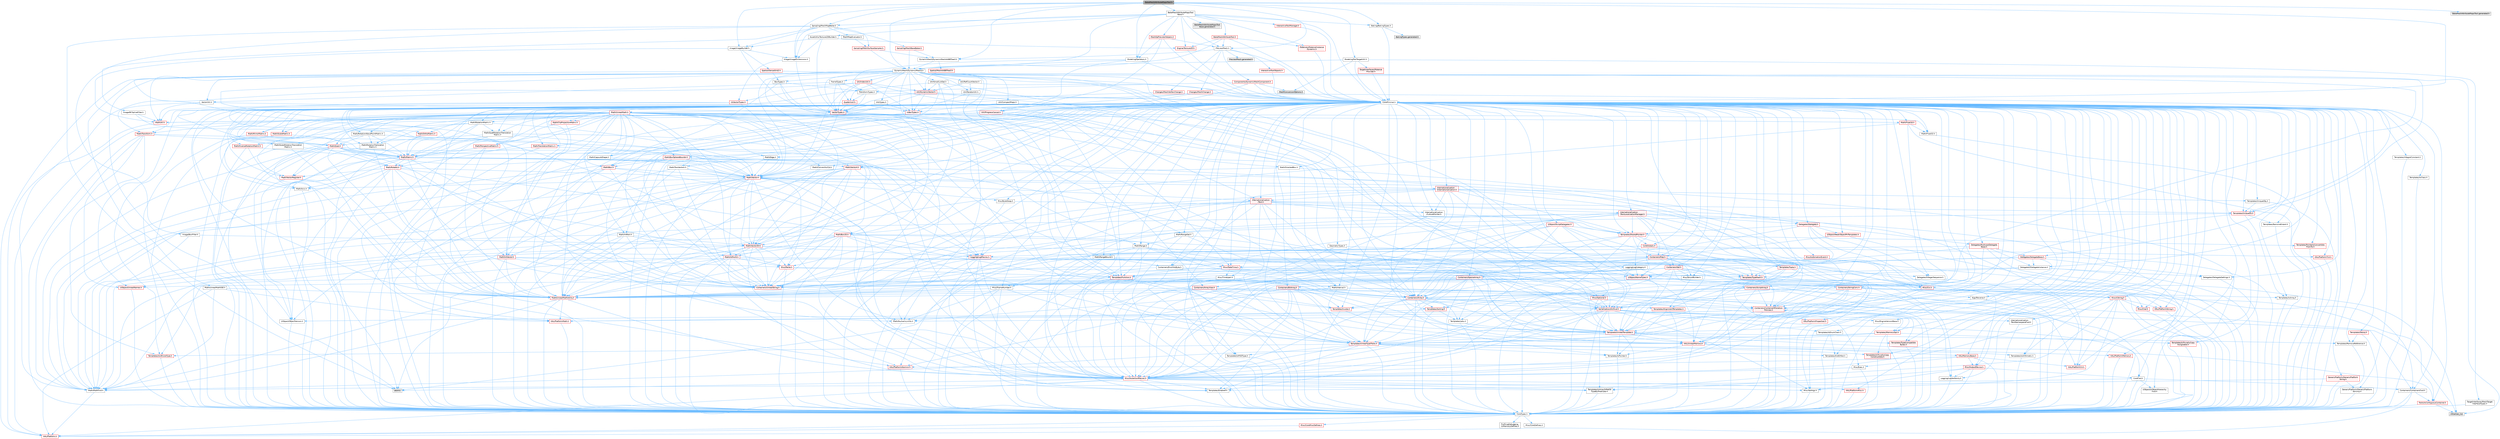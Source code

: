 digraph "BakeMeshAttributeMapsTool.h"
{
 // INTERACTIVE_SVG=YES
 // LATEX_PDF_SIZE
  bgcolor="transparent";
  edge [fontname=Helvetica,fontsize=10,labelfontname=Helvetica,labelfontsize=10];
  node [fontname=Helvetica,fontsize=10,shape=box,height=0.2,width=0.4];
  Node1 [id="Node000001",label="BakeMeshAttributeMapsTool.h",height=0.2,width=0.4,color="gray40", fillcolor="grey60", style="filled", fontcolor="black",tooltip=" "];
  Node1 -> Node2 [id="edge1_Node000001_Node000002",color="steelblue1",style="solid",tooltip=" "];
  Node2 [id="Node000002",label="CoreMinimal.h",height=0.2,width=0.4,color="grey40", fillcolor="white", style="filled",URL="$d7/d67/CoreMinimal_8h.html",tooltip=" "];
  Node2 -> Node3 [id="edge2_Node000002_Node000003",color="steelblue1",style="solid",tooltip=" "];
  Node3 [id="Node000003",label="CoreTypes.h",height=0.2,width=0.4,color="grey40", fillcolor="white", style="filled",URL="$dc/dec/CoreTypes_8h.html",tooltip=" "];
  Node3 -> Node4 [id="edge3_Node000003_Node000004",color="steelblue1",style="solid",tooltip=" "];
  Node4 [id="Node000004",label="HAL/Platform.h",height=0.2,width=0.4,color="red", fillcolor="#FFF0F0", style="filled",URL="$d9/dd0/Platform_8h.html",tooltip=" "];
  Node3 -> Node14 [id="edge4_Node000003_Node000014",color="steelblue1",style="solid",tooltip=" "];
  Node14 [id="Node000014",label="ProfilingDebugging\l/UMemoryDefines.h",height=0.2,width=0.4,color="grey40", fillcolor="white", style="filled",URL="$d2/da2/UMemoryDefines_8h.html",tooltip=" "];
  Node3 -> Node15 [id="edge5_Node000003_Node000015",color="steelblue1",style="solid",tooltip=" "];
  Node15 [id="Node000015",label="Misc/CoreMiscDefines.h",height=0.2,width=0.4,color="red", fillcolor="#FFF0F0", style="filled",URL="$da/d38/CoreMiscDefines_8h.html",tooltip=" "];
  Node15 -> Node4 [id="edge6_Node000015_Node000004",color="steelblue1",style="solid",tooltip=" "];
  Node3 -> Node16 [id="edge7_Node000003_Node000016",color="steelblue1",style="solid",tooltip=" "];
  Node16 [id="Node000016",label="Misc/CoreDefines.h",height=0.2,width=0.4,color="grey40", fillcolor="white", style="filled",URL="$d3/dd2/CoreDefines_8h.html",tooltip=" "];
  Node2 -> Node17 [id="edge8_Node000002_Node000017",color="steelblue1",style="solid",tooltip=" "];
  Node17 [id="Node000017",label="CoreFwd.h",height=0.2,width=0.4,color="grey40", fillcolor="white", style="filled",URL="$d1/d1e/CoreFwd_8h.html",tooltip=" "];
  Node17 -> Node3 [id="edge9_Node000017_Node000003",color="steelblue1",style="solid",tooltip=" "];
  Node17 -> Node18 [id="edge10_Node000017_Node000018",color="steelblue1",style="solid",tooltip=" "];
  Node18 [id="Node000018",label="Containers/ContainersFwd.h",height=0.2,width=0.4,color="grey40", fillcolor="white", style="filled",URL="$d4/d0a/ContainersFwd_8h.html",tooltip=" "];
  Node18 -> Node4 [id="edge11_Node000018_Node000004",color="steelblue1",style="solid",tooltip=" "];
  Node18 -> Node3 [id="edge12_Node000018_Node000003",color="steelblue1",style="solid",tooltip=" "];
  Node18 -> Node19 [id="edge13_Node000018_Node000019",color="steelblue1",style="solid",tooltip=" "];
  Node19 [id="Node000019",label="Traits/IsContiguousContainer.h",height=0.2,width=0.4,color="red", fillcolor="#FFF0F0", style="filled",URL="$d5/d3c/IsContiguousContainer_8h.html",tooltip=" "];
  Node19 -> Node3 [id="edge14_Node000019_Node000003",color="steelblue1",style="solid",tooltip=" "];
  Node19 -> Node21 [id="edge15_Node000019_Node000021",color="steelblue1",style="solid",tooltip=" "];
  Node21 [id="Node000021",label="initializer_list",height=0.2,width=0.4,color="grey60", fillcolor="#E0E0E0", style="filled",tooltip=" "];
  Node17 -> Node22 [id="edge16_Node000017_Node000022",color="steelblue1",style="solid",tooltip=" "];
  Node22 [id="Node000022",label="Math/MathFwd.h",height=0.2,width=0.4,color="grey40", fillcolor="white", style="filled",URL="$d2/d10/MathFwd_8h.html",tooltip=" "];
  Node22 -> Node4 [id="edge17_Node000022_Node000004",color="steelblue1",style="solid",tooltip=" "];
  Node17 -> Node23 [id="edge18_Node000017_Node000023",color="steelblue1",style="solid",tooltip=" "];
  Node23 [id="Node000023",label="UObject/UObjectHierarchy\lFwd.h",height=0.2,width=0.4,color="grey40", fillcolor="white", style="filled",URL="$d3/d13/UObjectHierarchyFwd_8h.html",tooltip=" "];
  Node2 -> Node23 [id="edge19_Node000002_Node000023",color="steelblue1",style="solid",tooltip=" "];
  Node2 -> Node18 [id="edge20_Node000002_Node000018",color="steelblue1",style="solid",tooltip=" "];
  Node2 -> Node24 [id="edge21_Node000002_Node000024",color="steelblue1",style="solid",tooltip=" "];
  Node24 [id="Node000024",label="Misc/VarArgs.h",height=0.2,width=0.4,color="grey40", fillcolor="white", style="filled",URL="$d5/d6f/VarArgs_8h.html",tooltip=" "];
  Node24 -> Node3 [id="edge22_Node000024_Node000003",color="steelblue1",style="solid",tooltip=" "];
  Node2 -> Node25 [id="edge23_Node000002_Node000025",color="steelblue1",style="solid",tooltip=" "];
  Node25 [id="Node000025",label="Logging/LogVerbosity.h",height=0.2,width=0.4,color="grey40", fillcolor="white", style="filled",URL="$d2/d8f/LogVerbosity_8h.html",tooltip=" "];
  Node25 -> Node3 [id="edge24_Node000025_Node000003",color="steelblue1",style="solid",tooltip=" "];
  Node2 -> Node26 [id="edge25_Node000002_Node000026",color="steelblue1",style="solid",tooltip=" "];
  Node26 [id="Node000026",label="Misc/OutputDevice.h",height=0.2,width=0.4,color="red", fillcolor="#FFF0F0", style="filled",URL="$d7/d32/OutputDevice_8h.html",tooltip=" "];
  Node26 -> Node17 [id="edge26_Node000026_Node000017",color="steelblue1",style="solid",tooltip=" "];
  Node26 -> Node3 [id="edge27_Node000026_Node000003",color="steelblue1",style="solid",tooltip=" "];
  Node26 -> Node25 [id="edge28_Node000026_Node000025",color="steelblue1",style="solid",tooltip=" "];
  Node26 -> Node24 [id="edge29_Node000026_Node000024",color="steelblue1",style="solid",tooltip=" "];
  Node26 -> Node27 [id="edge30_Node000026_Node000027",color="steelblue1",style="solid",tooltip=" "];
  Node27 [id="Node000027",label="Templates/IsArrayOrRefOf\lTypeByPredicate.h",height=0.2,width=0.4,color="grey40", fillcolor="white", style="filled",URL="$d6/da1/IsArrayOrRefOfTypeByPredicate_8h.html",tooltip=" "];
  Node27 -> Node3 [id="edge31_Node000027_Node000003",color="steelblue1",style="solid",tooltip=" "];
  Node2 -> Node32 [id="edge32_Node000002_Node000032",color="steelblue1",style="solid",tooltip=" "];
  Node32 [id="Node000032",label="HAL/PlatformCrt.h",height=0.2,width=0.4,color="red", fillcolor="#FFF0F0", style="filled",URL="$d8/d75/PlatformCrt_8h.html",tooltip=" "];
  Node2 -> Node42 [id="edge33_Node000002_Node000042",color="steelblue1",style="solid",tooltip=" "];
  Node42 [id="Node000042",label="HAL/PlatformMisc.h",height=0.2,width=0.4,color="red", fillcolor="#FFF0F0", style="filled",URL="$d0/df5/PlatformMisc_8h.html",tooltip=" "];
  Node42 -> Node3 [id="edge34_Node000042_Node000003",color="steelblue1",style="solid",tooltip=" "];
  Node2 -> Node61 [id="edge35_Node000002_Node000061",color="steelblue1",style="solid",tooltip=" "];
  Node61 [id="Node000061",label="Misc/AssertionMacros.h",height=0.2,width=0.4,color="red", fillcolor="#FFF0F0", style="filled",URL="$d0/dfa/AssertionMacros_8h.html",tooltip=" "];
  Node61 -> Node3 [id="edge36_Node000061_Node000003",color="steelblue1",style="solid",tooltip=" "];
  Node61 -> Node4 [id="edge37_Node000061_Node000004",color="steelblue1",style="solid",tooltip=" "];
  Node61 -> Node42 [id="edge38_Node000061_Node000042",color="steelblue1",style="solid",tooltip=" "];
  Node61 -> Node62 [id="edge39_Node000061_Node000062",color="steelblue1",style="solid",tooltip=" "];
  Node62 [id="Node000062",label="Templates/EnableIf.h",height=0.2,width=0.4,color="grey40", fillcolor="white", style="filled",URL="$d7/d60/EnableIf_8h.html",tooltip=" "];
  Node62 -> Node3 [id="edge40_Node000062_Node000003",color="steelblue1",style="solid",tooltip=" "];
  Node61 -> Node27 [id="edge41_Node000061_Node000027",color="steelblue1",style="solid",tooltip=" "];
  Node61 -> Node24 [id="edge42_Node000061_Node000024",color="steelblue1",style="solid",tooltip=" "];
  Node61 -> Node69 [id="edge43_Node000061_Node000069",color="steelblue1",style="solid",tooltip=" "];
  Node69 [id="Node000069",label="atomic",height=0.2,width=0.4,color="grey60", fillcolor="#E0E0E0", style="filled",tooltip=" "];
  Node2 -> Node70 [id="edge44_Node000002_Node000070",color="steelblue1",style="solid",tooltip=" "];
  Node70 [id="Node000070",label="Templates/IsPointer.h",height=0.2,width=0.4,color="grey40", fillcolor="white", style="filled",URL="$d7/d05/IsPointer_8h.html",tooltip=" "];
  Node70 -> Node3 [id="edge45_Node000070_Node000003",color="steelblue1",style="solid",tooltip=" "];
  Node2 -> Node71 [id="edge46_Node000002_Node000071",color="steelblue1",style="solid",tooltip=" "];
  Node71 [id="Node000071",label="HAL/PlatformMemory.h",height=0.2,width=0.4,color="red", fillcolor="#FFF0F0", style="filled",URL="$de/d68/PlatformMemory_8h.html",tooltip=" "];
  Node71 -> Node3 [id="edge47_Node000071_Node000003",color="steelblue1",style="solid",tooltip=" "];
  Node2 -> Node54 [id="edge48_Node000002_Node000054",color="steelblue1",style="solid",tooltip=" "];
  Node54 [id="Node000054",label="HAL/PlatformAtomics.h",height=0.2,width=0.4,color="red", fillcolor="#FFF0F0", style="filled",URL="$d3/d36/PlatformAtomics_8h.html",tooltip=" "];
  Node54 -> Node3 [id="edge49_Node000054_Node000003",color="steelblue1",style="solid",tooltip=" "];
  Node2 -> Node76 [id="edge50_Node000002_Node000076",color="steelblue1",style="solid",tooltip=" "];
  Node76 [id="Node000076",label="Misc/Exec.h",height=0.2,width=0.4,color="grey40", fillcolor="white", style="filled",URL="$de/ddb/Exec_8h.html",tooltip=" "];
  Node76 -> Node3 [id="edge51_Node000076_Node000003",color="steelblue1",style="solid",tooltip=" "];
  Node76 -> Node61 [id="edge52_Node000076_Node000061",color="steelblue1",style="solid",tooltip=" "];
  Node2 -> Node77 [id="edge53_Node000002_Node000077",color="steelblue1",style="solid",tooltip=" "];
  Node77 [id="Node000077",label="HAL/MemoryBase.h",height=0.2,width=0.4,color="red", fillcolor="#FFF0F0", style="filled",URL="$d6/d9f/MemoryBase_8h.html",tooltip=" "];
  Node77 -> Node3 [id="edge54_Node000077_Node000003",color="steelblue1",style="solid",tooltip=" "];
  Node77 -> Node54 [id="edge55_Node000077_Node000054",color="steelblue1",style="solid",tooltip=" "];
  Node77 -> Node32 [id="edge56_Node000077_Node000032",color="steelblue1",style="solid",tooltip=" "];
  Node77 -> Node76 [id="edge57_Node000077_Node000076",color="steelblue1",style="solid",tooltip=" "];
  Node77 -> Node26 [id="edge58_Node000077_Node000026",color="steelblue1",style="solid",tooltip=" "];
  Node2 -> Node87 [id="edge59_Node000002_Node000087",color="steelblue1",style="solid",tooltip=" "];
  Node87 [id="Node000087",label="HAL/UnrealMemory.h",height=0.2,width=0.4,color="red", fillcolor="#FFF0F0", style="filled",URL="$d9/d96/UnrealMemory_8h.html",tooltip=" "];
  Node87 -> Node3 [id="edge60_Node000087_Node000003",color="steelblue1",style="solid",tooltip=" "];
  Node87 -> Node77 [id="edge61_Node000087_Node000077",color="steelblue1",style="solid",tooltip=" "];
  Node87 -> Node71 [id="edge62_Node000087_Node000071",color="steelblue1",style="solid",tooltip=" "];
  Node87 -> Node70 [id="edge63_Node000087_Node000070",color="steelblue1",style="solid",tooltip=" "];
  Node2 -> Node89 [id="edge64_Node000002_Node000089",color="steelblue1",style="solid",tooltip=" "];
  Node89 [id="Node000089",label="Templates/IsArithmetic.h",height=0.2,width=0.4,color="grey40", fillcolor="white", style="filled",URL="$d2/d5d/IsArithmetic_8h.html",tooltip=" "];
  Node89 -> Node3 [id="edge65_Node000089_Node000003",color="steelblue1",style="solid",tooltip=" "];
  Node2 -> Node83 [id="edge66_Node000002_Node000083",color="steelblue1",style="solid",tooltip=" "];
  Node83 [id="Node000083",label="Templates/AndOrNot.h",height=0.2,width=0.4,color="grey40", fillcolor="white", style="filled",URL="$db/d0a/AndOrNot_8h.html",tooltip=" "];
  Node83 -> Node3 [id="edge67_Node000083_Node000003",color="steelblue1",style="solid",tooltip=" "];
  Node2 -> Node90 [id="edge68_Node000002_Node000090",color="steelblue1",style="solid",tooltip=" "];
  Node90 [id="Node000090",label="Templates/IsPODType.h",height=0.2,width=0.4,color="grey40", fillcolor="white", style="filled",URL="$d7/db1/IsPODType_8h.html",tooltip=" "];
  Node90 -> Node3 [id="edge69_Node000090_Node000003",color="steelblue1",style="solid",tooltip=" "];
  Node2 -> Node91 [id="edge70_Node000002_Node000091",color="steelblue1",style="solid",tooltip=" "];
  Node91 [id="Node000091",label="Templates/IsUECoreType.h",height=0.2,width=0.4,color="red", fillcolor="#FFF0F0", style="filled",URL="$d1/db8/IsUECoreType_8h.html",tooltip=" "];
  Node91 -> Node3 [id="edge71_Node000091_Node000003",color="steelblue1",style="solid",tooltip=" "];
  Node2 -> Node84 [id="edge72_Node000002_Node000084",color="steelblue1",style="solid",tooltip=" "];
  Node84 [id="Node000084",label="Templates/IsTriviallyCopy\lConstructible.h",height=0.2,width=0.4,color="red", fillcolor="#FFF0F0", style="filled",URL="$d3/d78/IsTriviallyCopyConstructible_8h.html",tooltip=" "];
  Node84 -> Node3 [id="edge73_Node000084_Node000003",color="steelblue1",style="solid",tooltip=" "];
  Node2 -> Node92 [id="edge74_Node000002_Node000092",color="steelblue1",style="solid",tooltip=" "];
  Node92 [id="Node000092",label="Templates/UnrealTypeTraits.h",height=0.2,width=0.4,color="red", fillcolor="#FFF0F0", style="filled",URL="$d2/d2d/UnrealTypeTraits_8h.html",tooltip=" "];
  Node92 -> Node3 [id="edge75_Node000092_Node000003",color="steelblue1",style="solid",tooltip=" "];
  Node92 -> Node70 [id="edge76_Node000092_Node000070",color="steelblue1",style="solid",tooltip=" "];
  Node92 -> Node61 [id="edge77_Node000092_Node000061",color="steelblue1",style="solid",tooltip=" "];
  Node92 -> Node83 [id="edge78_Node000092_Node000083",color="steelblue1",style="solid",tooltip=" "];
  Node92 -> Node62 [id="edge79_Node000092_Node000062",color="steelblue1",style="solid",tooltip=" "];
  Node92 -> Node89 [id="edge80_Node000092_Node000089",color="steelblue1",style="solid",tooltip=" "];
  Node92 -> Node90 [id="edge81_Node000092_Node000090",color="steelblue1",style="solid",tooltip=" "];
  Node92 -> Node91 [id="edge82_Node000092_Node000091",color="steelblue1",style="solid",tooltip=" "];
  Node92 -> Node84 [id="edge83_Node000092_Node000084",color="steelblue1",style="solid",tooltip=" "];
  Node2 -> Node62 [id="edge84_Node000002_Node000062",color="steelblue1",style="solid",tooltip=" "];
  Node2 -> Node94 [id="edge85_Node000002_Node000094",color="steelblue1",style="solid",tooltip=" "];
  Node94 [id="Node000094",label="Templates/RemoveReference.h",height=0.2,width=0.4,color="grey40", fillcolor="white", style="filled",URL="$da/dbe/RemoveReference_8h.html",tooltip=" "];
  Node94 -> Node3 [id="edge86_Node000094_Node000003",color="steelblue1",style="solid",tooltip=" "];
  Node2 -> Node95 [id="edge87_Node000002_Node000095",color="steelblue1",style="solid",tooltip=" "];
  Node95 [id="Node000095",label="Templates/IntegralConstant.h",height=0.2,width=0.4,color="grey40", fillcolor="white", style="filled",URL="$db/d1b/IntegralConstant_8h.html",tooltip=" "];
  Node95 -> Node3 [id="edge88_Node000095_Node000003",color="steelblue1",style="solid",tooltip=" "];
  Node2 -> Node96 [id="edge89_Node000002_Node000096",color="steelblue1",style="solid",tooltip=" "];
  Node96 [id="Node000096",label="Templates/IsClass.h",height=0.2,width=0.4,color="grey40", fillcolor="white", style="filled",URL="$db/dcb/IsClass_8h.html",tooltip=" "];
  Node96 -> Node3 [id="edge90_Node000096_Node000003",color="steelblue1",style="solid",tooltip=" "];
  Node2 -> Node97 [id="edge91_Node000002_Node000097",color="steelblue1",style="solid",tooltip=" "];
  Node97 [id="Node000097",label="Templates/TypeCompatible\lBytes.h",height=0.2,width=0.4,color="red", fillcolor="#FFF0F0", style="filled",URL="$df/d0a/TypeCompatibleBytes_8h.html",tooltip=" "];
  Node97 -> Node3 [id="edge92_Node000097_Node000003",color="steelblue1",style="solid",tooltip=" "];
  Node2 -> Node19 [id="edge93_Node000002_Node000019",color="steelblue1",style="solid",tooltip=" "];
  Node2 -> Node98 [id="edge94_Node000002_Node000098",color="steelblue1",style="solid",tooltip=" "];
  Node98 [id="Node000098",label="Templates/UnrealTemplate.h",height=0.2,width=0.4,color="red", fillcolor="#FFF0F0", style="filled",URL="$d4/d24/UnrealTemplate_8h.html",tooltip=" "];
  Node98 -> Node3 [id="edge95_Node000098_Node000003",color="steelblue1",style="solid",tooltip=" "];
  Node98 -> Node70 [id="edge96_Node000098_Node000070",color="steelblue1",style="solid",tooltip=" "];
  Node98 -> Node87 [id="edge97_Node000098_Node000087",color="steelblue1",style="solid",tooltip=" "];
  Node98 -> Node92 [id="edge98_Node000098_Node000092",color="steelblue1",style="solid",tooltip=" "];
  Node98 -> Node94 [id="edge99_Node000098_Node000094",color="steelblue1",style="solid",tooltip=" "];
  Node98 -> Node97 [id="edge100_Node000098_Node000097",color="steelblue1",style="solid",tooltip=" "];
  Node98 -> Node19 [id="edge101_Node000098_Node000019",color="steelblue1",style="solid",tooltip=" "];
  Node2 -> Node47 [id="edge102_Node000002_Node000047",color="steelblue1",style="solid",tooltip=" "];
  Node47 [id="Node000047",label="Math/NumericLimits.h",height=0.2,width=0.4,color="grey40", fillcolor="white", style="filled",URL="$df/d1b/NumericLimits_8h.html",tooltip=" "];
  Node47 -> Node3 [id="edge103_Node000047_Node000003",color="steelblue1",style="solid",tooltip=" "];
  Node2 -> Node102 [id="edge104_Node000002_Node000102",color="steelblue1",style="solid",tooltip=" "];
  Node102 [id="Node000102",label="HAL/PlatformMath.h",height=0.2,width=0.4,color="red", fillcolor="#FFF0F0", style="filled",URL="$dc/d53/PlatformMath_8h.html",tooltip=" "];
  Node102 -> Node3 [id="edge105_Node000102_Node000003",color="steelblue1",style="solid",tooltip=" "];
  Node2 -> Node85 [id="edge106_Node000002_Node000085",color="steelblue1",style="solid",tooltip=" "];
  Node85 [id="Node000085",label="Templates/IsTriviallyCopy\lAssignable.h",height=0.2,width=0.4,color="red", fillcolor="#FFF0F0", style="filled",URL="$d2/df2/IsTriviallyCopyAssignable_8h.html",tooltip=" "];
  Node85 -> Node3 [id="edge107_Node000085_Node000003",color="steelblue1",style="solid",tooltip=" "];
  Node2 -> Node110 [id="edge108_Node000002_Node000110",color="steelblue1",style="solid",tooltip=" "];
  Node110 [id="Node000110",label="Templates/MemoryOps.h",height=0.2,width=0.4,color="red", fillcolor="#FFF0F0", style="filled",URL="$db/dea/MemoryOps_8h.html",tooltip=" "];
  Node110 -> Node3 [id="edge109_Node000110_Node000003",color="steelblue1",style="solid",tooltip=" "];
  Node110 -> Node87 [id="edge110_Node000110_Node000087",color="steelblue1",style="solid",tooltip=" "];
  Node110 -> Node85 [id="edge111_Node000110_Node000085",color="steelblue1",style="solid",tooltip=" "];
  Node110 -> Node84 [id="edge112_Node000110_Node000084",color="steelblue1",style="solid",tooltip=" "];
  Node110 -> Node92 [id="edge113_Node000110_Node000092",color="steelblue1",style="solid",tooltip=" "];
  Node2 -> Node111 [id="edge114_Node000002_Node000111",color="steelblue1",style="solid",tooltip=" "];
  Node111 [id="Node000111",label="Containers/ContainerAllocation\lPolicies.h",height=0.2,width=0.4,color="red", fillcolor="#FFF0F0", style="filled",URL="$d7/dff/ContainerAllocationPolicies_8h.html",tooltip=" "];
  Node111 -> Node3 [id="edge115_Node000111_Node000003",color="steelblue1",style="solid",tooltip=" "];
  Node111 -> Node111 [id="edge116_Node000111_Node000111",color="steelblue1",style="solid",tooltip=" "];
  Node111 -> Node102 [id="edge117_Node000111_Node000102",color="steelblue1",style="solid",tooltip=" "];
  Node111 -> Node87 [id="edge118_Node000111_Node000087",color="steelblue1",style="solid",tooltip=" "];
  Node111 -> Node47 [id="edge119_Node000111_Node000047",color="steelblue1",style="solid",tooltip=" "];
  Node111 -> Node61 [id="edge120_Node000111_Node000061",color="steelblue1",style="solid",tooltip=" "];
  Node111 -> Node110 [id="edge121_Node000111_Node000110",color="steelblue1",style="solid",tooltip=" "];
  Node111 -> Node97 [id="edge122_Node000111_Node000097",color="steelblue1",style="solid",tooltip=" "];
  Node2 -> Node114 [id="edge123_Node000002_Node000114",color="steelblue1",style="solid",tooltip=" "];
  Node114 [id="Node000114",label="Templates/IsEnumClass.h",height=0.2,width=0.4,color="grey40", fillcolor="white", style="filled",URL="$d7/d15/IsEnumClass_8h.html",tooltip=" "];
  Node114 -> Node3 [id="edge124_Node000114_Node000003",color="steelblue1",style="solid",tooltip=" "];
  Node114 -> Node83 [id="edge125_Node000114_Node000083",color="steelblue1",style="solid",tooltip=" "];
  Node2 -> Node115 [id="edge126_Node000002_Node000115",color="steelblue1",style="solid",tooltip=" "];
  Node115 [id="Node000115",label="HAL/PlatformProperties.h",height=0.2,width=0.4,color="red", fillcolor="#FFF0F0", style="filled",URL="$d9/db0/PlatformProperties_8h.html",tooltip=" "];
  Node115 -> Node3 [id="edge127_Node000115_Node000003",color="steelblue1",style="solid",tooltip=" "];
  Node2 -> Node118 [id="edge128_Node000002_Node000118",color="steelblue1",style="solid",tooltip=" "];
  Node118 [id="Node000118",label="Misc/EngineVersionBase.h",height=0.2,width=0.4,color="grey40", fillcolor="white", style="filled",URL="$d5/d2b/EngineVersionBase_8h.html",tooltip=" "];
  Node118 -> Node3 [id="edge129_Node000118_Node000003",color="steelblue1",style="solid",tooltip=" "];
  Node2 -> Node119 [id="edge130_Node000002_Node000119",color="steelblue1",style="solid",tooltip=" "];
  Node119 [id="Node000119",label="Internationalization\l/TextNamespaceFwd.h",height=0.2,width=0.4,color="grey40", fillcolor="white", style="filled",URL="$d8/d97/TextNamespaceFwd_8h.html",tooltip=" "];
  Node119 -> Node3 [id="edge131_Node000119_Node000003",color="steelblue1",style="solid",tooltip=" "];
  Node2 -> Node120 [id="edge132_Node000002_Node000120",color="steelblue1",style="solid",tooltip=" "];
  Node120 [id="Node000120",label="Serialization/Archive.h",height=0.2,width=0.4,color="red", fillcolor="#FFF0F0", style="filled",URL="$d7/d3b/Archive_8h.html",tooltip=" "];
  Node120 -> Node17 [id="edge133_Node000120_Node000017",color="steelblue1",style="solid",tooltip=" "];
  Node120 -> Node3 [id="edge134_Node000120_Node000003",color="steelblue1",style="solid",tooltip=" "];
  Node120 -> Node115 [id="edge135_Node000120_Node000115",color="steelblue1",style="solid",tooltip=" "];
  Node120 -> Node119 [id="edge136_Node000120_Node000119",color="steelblue1",style="solid",tooltip=" "];
  Node120 -> Node22 [id="edge137_Node000120_Node000022",color="steelblue1",style="solid",tooltip=" "];
  Node120 -> Node61 [id="edge138_Node000120_Node000061",color="steelblue1",style="solid",tooltip=" "];
  Node120 -> Node118 [id="edge139_Node000120_Node000118",color="steelblue1",style="solid",tooltip=" "];
  Node120 -> Node24 [id="edge140_Node000120_Node000024",color="steelblue1",style="solid",tooltip=" "];
  Node120 -> Node62 [id="edge141_Node000120_Node000062",color="steelblue1",style="solid",tooltip=" "];
  Node120 -> Node27 [id="edge142_Node000120_Node000027",color="steelblue1",style="solid",tooltip=" "];
  Node120 -> Node114 [id="edge143_Node000120_Node000114",color="steelblue1",style="solid",tooltip=" "];
  Node120 -> Node98 [id="edge144_Node000120_Node000098",color="steelblue1",style="solid",tooltip=" "];
  Node120 -> Node123 [id="edge145_Node000120_Node000123",color="steelblue1",style="solid",tooltip=" "];
  Node123 [id="Node000123",label="UObject/ObjectVersion.h",height=0.2,width=0.4,color="grey40", fillcolor="white", style="filled",URL="$da/d63/ObjectVersion_8h.html",tooltip=" "];
  Node123 -> Node3 [id="edge146_Node000123_Node000003",color="steelblue1",style="solid",tooltip=" "];
  Node2 -> Node124 [id="edge147_Node000002_Node000124",color="steelblue1",style="solid",tooltip=" "];
  Node124 [id="Node000124",label="Templates/Less.h",height=0.2,width=0.4,color="grey40", fillcolor="white", style="filled",URL="$de/dc8/Less_8h.html",tooltip=" "];
  Node124 -> Node3 [id="edge148_Node000124_Node000003",color="steelblue1",style="solid",tooltip=" "];
  Node124 -> Node98 [id="edge149_Node000124_Node000098",color="steelblue1",style="solid",tooltip=" "];
  Node2 -> Node125 [id="edge150_Node000002_Node000125",color="steelblue1",style="solid",tooltip=" "];
  Node125 [id="Node000125",label="Templates/Sorting.h",height=0.2,width=0.4,color="red", fillcolor="#FFF0F0", style="filled",URL="$d3/d9e/Sorting_8h.html",tooltip=" "];
  Node125 -> Node3 [id="edge151_Node000125_Node000003",color="steelblue1",style="solid",tooltip=" "];
  Node125 -> Node102 [id="edge152_Node000125_Node000102",color="steelblue1",style="solid",tooltip=" "];
  Node125 -> Node124 [id="edge153_Node000125_Node000124",color="steelblue1",style="solid",tooltip=" "];
  Node2 -> Node136 [id="edge154_Node000002_Node000136",color="steelblue1",style="solid",tooltip=" "];
  Node136 [id="Node000136",label="Misc/Char.h",height=0.2,width=0.4,color="red", fillcolor="#FFF0F0", style="filled",URL="$d0/d58/Char_8h.html",tooltip=" "];
  Node136 -> Node3 [id="edge155_Node000136_Node000003",color="steelblue1",style="solid",tooltip=" "];
  Node2 -> Node139 [id="edge156_Node000002_Node000139",color="steelblue1",style="solid",tooltip=" "];
  Node139 [id="Node000139",label="GenericPlatform/GenericPlatform\lStricmp.h",height=0.2,width=0.4,color="grey40", fillcolor="white", style="filled",URL="$d2/d86/GenericPlatformStricmp_8h.html",tooltip=" "];
  Node139 -> Node3 [id="edge157_Node000139_Node000003",color="steelblue1",style="solid",tooltip=" "];
  Node2 -> Node140 [id="edge158_Node000002_Node000140",color="steelblue1",style="solid",tooltip=" "];
  Node140 [id="Node000140",label="GenericPlatform/GenericPlatform\lString.h",height=0.2,width=0.4,color="red", fillcolor="#FFF0F0", style="filled",URL="$dd/d20/GenericPlatformString_8h.html",tooltip=" "];
  Node140 -> Node3 [id="edge159_Node000140_Node000003",color="steelblue1",style="solid",tooltip=" "];
  Node140 -> Node139 [id="edge160_Node000140_Node000139",color="steelblue1",style="solid",tooltip=" "];
  Node140 -> Node62 [id="edge161_Node000140_Node000062",color="steelblue1",style="solid",tooltip=" "];
  Node2 -> Node73 [id="edge162_Node000002_Node000073",color="steelblue1",style="solid",tooltip=" "];
  Node73 [id="Node000073",label="HAL/PlatformString.h",height=0.2,width=0.4,color="red", fillcolor="#FFF0F0", style="filled",URL="$db/db5/PlatformString_8h.html",tooltip=" "];
  Node73 -> Node3 [id="edge163_Node000073_Node000003",color="steelblue1",style="solid",tooltip=" "];
  Node2 -> Node143 [id="edge164_Node000002_Node000143",color="steelblue1",style="solid",tooltip=" "];
  Node143 [id="Node000143",label="Misc/CString.h",height=0.2,width=0.4,color="red", fillcolor="#FFF0F0", style="filled",URL="$d2/d49/CString_8h.html",tooltip=" "];
  Node143 -> Node3 [id="edge165_Node000143_Node000003",color="steelblue1",style="solid",tooltip=" "];
  Node143 -> Node32 [id="edge166_Node000143_Node000032",color="steelblue1",style="solid",tooltip=" "];
  Node143 -> Node73 [id="edge167_Node000143_Node000073",color="steelblue1",style="solid",tooltip=" "];
  Node143 -> Node61 [id="edge168_Node000143_Node000061",color="steelblue1",style="solid",tooltip=" "];
  Node143 -> Node136 [id="edge169_Node000143_Node000136",color="steelblue1",style="solid",tooltip=" "];
  Node143 -> Node24 [id="edge170_Node000143_Node000024",color="steelblue1",style="solid",tooltip=" "];
  Node143 -> Node27 [id="edge171_Node000143_Node000027",color="steelblue1",style="solid",tooltip=" "];
  Node2 -> Node144 [id="edge172_Node000002_Node000144",color="steelblue1",style="solid",tooltip=" "];
  Node144 [id="Node000144",label="Misc/Crc.h",height=0.2,width=0.4,color="red", fillcolor="#FFF0F0", style="filled",URL="$d4/dd2/Crc_8h.html",tooltip=" "];
  Node144 -> Node3 [id="edge173_Node000144_Node000003",color="steelblue1",style="solid",tooltip=" "];
  Node144 -> Node73 [id="edge174_Node000144_Node000073",color="steelblue1",style="solid",tooltip=" "];
  Node144 -> Node61 [id="edge175_Node000144_Node000061",color="steelblue1",style="solid",tooltip=" "];
  Node144 -> Node143 [id="edge176_Node000144_Node000143",color="steelblue1",style="solid",tooltip=" "];
  Node144 -> Node136 [id="edge177_Node000144_Node000136",color="steelblue1",style="solid",tooltip=" "];
  Node144 -> Node92 [id="edge178_Node000144_Node000092",color="steelblue1",style="solid",tooltip=" "];
  Node2 -> Node135 [id="edge179_Node000002_Node000135",color="steelblue1",style="solid",tooltip=" "];
  Node135 [id="Node000135",label="Math/UnrealMathUtility.h",height=0.2,width=0.4,color="red", fillcolor="#FFF0F0", style="filled",URL="$db/db8/UnrealMathUtility_8h.html",tooltip=" "];
  Node135 -> Node3 [id="edge180_Node000135_Node000003",color="steelblue1",style="solid",tooltip=" "];
  Node135 -> Node61 [id="edge181_Node000135_Node000061",color="steelblue1",style="solid",tooltip=" "];
  Node135 -> Node102 [id="edge182_Node000135_Node000102",color="steelblue1",style="solid",tooltip=" "];
  Node135 -> Node22 [id="edge183_Node000135_Node000022",color="steelblue1",style="solid",tooltip=" "];
  Node2 -> Node145 [id="edge184_Node000002_Node000145",color="steelblue1",style="solid",tooltip=" "];
  Node145 [id="Node000145",label="Containers/UnrealString.h",height=0.2,width=0.4,color="red", fillcolor="#FFF0F0", style="filled",URL="$d5/dba/UnrealString_8h.html",tooltip=" "];
  Node2 -> Node149 [id="edge185_Node000002_Node000149",color="steelblue1",style="solid",tooltip=" "];
  Node149 [id="Node000149",label="Containers/Array.h",height=0.2,width=0.4,color="red", fillcolor="#FFF0F0", style="filled",URL="$df/dd0/Array_8h.html",tooltip=" "];
  Node149 -> Node3 [id="edge186_Node000149_Node000003",color="steelblue1",style="solid",tooltip=" "];
  Node149 -> Node61 [id="edge187_Node000149_Node000061",color="steelblue1",style="solid",tooltip=" "];
  Node149 -> Node87 [id="edge188_Node000149_Node000087",color="steelblue1",style="solid",tooltip=" "];
  Node149 -> Node92 [id="edge189_Node000149_Node000092",color="steelblue1",style="solid",tooltip=" "];
  Node149 -> Node98 [id="edge190_Node000149_Node000098",color="steelblue1",style="solid",tooltip=" "];
  Node149 -> Node111 [id="edge191_Node000149_Node000111",color="steelblue1",style="solid",tooltip=" "];
  Node149 -> Node120 [id="edge192_Node000149_Node000120",color="steelblue1",style="solid",tooltip=" "];
  Node149 -> Node128 [id="edge193_Node000149_Node000128",color="steelblue1",style="solid",tooltip=" "];
  Node128 [id="Node000128",label="Templates/Invoke.h",height=0.2,width=0.4,color="red", fillcolor="#FFF0F0", style="filled",URL="$d7/deb/Invoke_8h.html",tooltip=" "];
  Node128 -> Node3 [id="edge194_Node000128_Node000003",color="steelblue1",style="solid",tooltip=" "];
  Node128 -> Node98 [id="edge195_Node000128_Node000098",color="steelblue1",style="solid",tooltip=" "];
  Node149 -> Node124 [id="edge196_Node000149_Node000124",color="steelblue1",style="solid",tooltip=" "];
  Node149 -> Node125 [id="edge197_Node000149_Node000125",color="steelblue1",style="solid",tooltip=" "];
  Node149 -> Node172 [id="edge198_Node000149_Node000172",color="steelblue1",style="solid",tooltip=" "];
  Node172 [id="Node000172",label="Templates/AlignmentTemplates.h",height=0.2,width=0.4,color="red", fillcolor="#FFF0F0", style="filled",URL="$dd/d32/AlignmentTemplates_8h.html",tooltip=" "];
  Node172 -> Node3 [id="edge199_Node000172_Node000003",color="steelblue1",style="solid",tooltip=" "];
  Node172 -> Node70 [id="edge200_Node000172_Node000070",color="steelblue1",style="solid",tooltip=" "];
  Node2 -> Node173 [id="edge201_Node000002_Node000173",color="steelblue1",style="solid",tooltip=" "];
  Node173 [id="Node000173",label="Misc/FrameNumber.h",height=0.2,width=0.4,color="grey40", fillcolor="white", style="filled",URL="$dd/dbd/FrameNumber_8h.html",tooltip=" "];
  Node173 -> Node3 [id="edge202_Node000173_Node000003",color="steelblue1",style="solid",tooltip=" "];
  Node173 -> Node47 [id="edge203_Node000173_Node000047",color="steelblue1",style="solid",tooltip=" "];
  Node173 -> Node135 [id="edge204_Node000173_Node000135",color="steelblue1",style="solid",tooltip=" "];
  Node173 -> Node62 [id="edge205_Node000173_Node000062",color="steelblue1",style="solid",tooltip=" "];
  Node173 -> Node92 [id="edge206_Node000173_Node000092",color="steelblue1",style="solid",tooltip=" "];
  Node2 -> Node174 [id="edge207_Node000002_Node000174",color="steelblue1",style="solid",tooltip=" "];
  Node174 [id="Node000174",label="Misc/Timespan.h",height=0.2,width=0.4,color="grey40", fillcolor="white", style="filled",URL="$da/dd9/Timespan_8h.html",tooltip=" "];
  Node174 -> Node3 [id="edge208_Node000174_Node000003",color="steelblue1",style="solid",tooltip=" "];
  Node174 -> Node175 [id="edge209_Node000174_Node000175",color="steelblue1",style="solid",tooltip=" "];
  Node175 [id="Node000175",label="Math/Interval.h",height=0.2,width=0.4,color="grey40", fillcolor="white", style="filled",URL="$d1/d55/Interval_8h.html",tooltip=" "];
  Node175 -> Node3 [id="edge210_Node000175_Node000003",color="steelblue1",style="solid",tooltip=" "];
  Node175 -> Node89 [id="edge211_Node000175_Node000089",color="steelblue1",style="solid",tooltip=" "];
  Node175 -> Node92 [id="edge212_Node000175_Node000092",color="steelblue1",style="solid",tooltip=" "];
  Node175 -> Node47 [id="edge213_Node000175_Node000047",color="steelblue1",style="solid",tooltip=" "];
  Node175 -> Node135 [id="edge214_Node000175_Node000135",color="steelblue1",style="solid",tooltip=" "];
  Node174 -> Node135 [id="edge215_Node000174_Node000135",color="steelblue1",style="solid",tooltip=" "];
  Node174 -> Node61 [id="edge216_Node000174_Node000061",color="steelblue1",style="solid",tooltip=" "];
  Node2 -> Node176 [id="edge217_Node000002_Node000176",color="steelblue1",style="solid",tooltip=" "];
  Node176 [id="Node000176",label="Containers/StringConv.h",height=0.2,width=0.4,color="red", fillcolor="#FFF0F0", style="filled",URL="$d3/ddf/StringConv_8h.html",tooltip=" "];
  Node176 -> Node3 [id="edge218_Node000176_Node000003",color="steelblue1",style="solid",tooltip=" "];
  Node176 -> Node61 [id="edge219_Node000176_Node000061",color="steelblue1",style="solid",tooltip=" "];
  Node176 -> Node111 [id="edge220_Node000176_Node000111",color="steelblue1",style="solid",tooltip=" "];
  Node176 -> Node149 [id="edge221_Node000176_Node000149",color="steelblue1",style="solid",tooltip=" "];
  Node176 -> Node143 [id="edge222_Node000176_Node000143",color="steelblue1",style="solid",tooltip=" "];
  Node176 -> Node177 [id="edge223_Node000176_Node000177",color="steelblue1",style="solid",tooltip=" "];
  Node177 [id="Node000177",label="Templates/IsArray.h",height=0.2,width=0.4,color="grey40", fillcolor="white", style="filled",URL="$d8/d8d/IsArray_8h.html",tooltip=" "];
  Node177 -> Node3 [id="edge224_Node000177_Node000003",color="steelblue1",style="solid",tooltip=" "];
  Node176 -> Node98 [id="edge225_Node000176_Node000098",color="steelblue1",style="solid",tooltip=" "];
  Node176 -> Node92 [id="edge226_Node000176_Node000092",color="steelblue1",style="solid",tooltip=" "];
  Node176 -> Node19 [id="edge227_Node000176_Node000019",color="steelblue1",style="solid",tooltip=" "];
  Node2 -> Node178 [id="edge228_Node000002_Node000178",color="steelblue1",style="solid",tooltip=" "];
  Node178 [id="Node000178",label="UObject/UnrealNames.h",height=0.2,width=0.4,color="red", fillcolor="#FFF0F0", style="filled",URL="$d8/db1/UnrealNames_8h.html",tooltip=" "];
  Node178 -> Node3 [id="edge229_Node000178_Node000003",color="steelblue1",style="solid",tooltip=" "];
  Node2 -> Node180 [id="edge230_Node000002_Node000180",color="steelblue1",style="solid",tooltip=" "];
  Node180 [id="Node000180",label="UObject/NameTypes.h",height=0.2,width=0.4,color="red", fillcolor="#FFF0F0", style="filled",URL="$d6/d35/NameTypes_8h.html",tooltip=" "];
  Node180 -> Node3 [id="edge231_Node000180_Node000003",color="steelblue1",style="solid",tooltip=" "];
  Node180 -> Node61 [id="edge232_Node000180_Node000061",color="steelblue1",style="solid",tooltip=" "];
  Node180 -> Node87 [id="edge233_Node000180_Node000087",color="steelblue1",style="solid",tooltip=" "];
  Node180 -> Node92 [id="edge234_Node000180_Node000092",color="steelblue1",style="solid",tooltip=" "];
  Node180 -> Node98 [id="edge235_Node000180_Node000098",color="steelblue1",style="solid",tooltip=" "];
  Node180 -> Node145 [id="edge236_Node000180_Node000145",color="steelblue1",style="solid",tooltip=" "];
  Node180 -> Node176 [id="edge237_Node000180_Node000176",color="steelblue1",style="solid",tooltip=" "];
  Node180 -> Node178 [id="edge238_Node000180_Node000178",color="steelblue1",style="solid",tooltip=" "];
  Node2 -> Node188 [id="edge239_Node000002_Node000188",color="steelblue1",style="solid",tooltip=" "];
  Node188 [id="Node000188",label="Misc/Parse.h",height=0.2,width=0.4,color="red", fillcolor="#FFF0F0", style="filled",URL="$dc/d71/Parse_8h.html",tooltip=" "];
  Node188 -> Node145 [id="edge240_Node000188_Node000145",color="steelblue1",style="solid",tooltip=" "];
  Node188 -> Node3 [id="edge241_Node000188_Node000003",color="steelblue1",style="solid",tooltip=" "];
  Node188 -> Node32 [id="edge242_Node000188_Node000032",color="steelblue1",style="solid",tooltip=" "];
  Node188 -> Node189 [id="edge243_Node000188_Node000189",color="steelblue1",style="solid",tooltip=" "];
  Node189 [id="Node000189",label="Templates/Function.h",height=0.2,width=0.4,color="red", fillcolor="#FFF0F0", style="filled",URL="$df/df5/Function_8h.html",tooltip=" "];
  Node189 -> Node3 [id="edge244_Node000189_Node000003",color="steelblue1",style="solid",tooltip=" "];
  Node189 -> Node61 [id="edge245_Node000189_Node000061",color="steelblue1",style="solid",tooltip=" "];
  Node189 -> Node87 [id="edge246_Node000189_Node000087",color="steelblue1",style="solid",tooltip=" "];
  Node189 -> Node92 [id="edge247_Node000189_Node000092",color="steelblue1",style="solid",tooltip=" "];
  Node189 -> Node128 [id="edge248_Node000189_Node000128",color="steelblue1",style="solid",tooltip=" "];
  Node189 -> Node98 [id="edge249_Node000189_Node000098",color="steelblue1",style="solid",tooltip=" "];
  Node189 -> Node135 [id="edge250_Node000189_Node000135",color="steelblue1",style="solid",tooltip=" "];
  Node2 -> Node172 [id="edge251_Node000002_Node000172",color="steelblue1",style="solid",tooltip=" "];
  Node2 -> Node191 [id="edge252_Node000002_Node000191",color="steelblue1",style="solid",tooltip=" "];
  Node191 [id="Node000191",label="Misc/StructBuilder.h",height=0.2,width=0.4,color="grey40", fillcolor="white", style="filled",URL="$d9/db3/StructBuilder_8h.html",tooltip=" "];
  Node191 -> Node3 [id="edge253_Node000191_Node000003",color="steelblue1",style="solid",tooltip=" "];
  Node191 -> Node135 [id="edge254_Node000191_Node000135",color="steelblue1",style="solid",tooltip=" "];
  Node191 -> Node172 [id="edge255_Node000191_Node000172",color="steelblue1",style="solid",tooltip=" "];
  Node2 -> Node104 [id="edge256_Node000002_Node000104",color="steelblue1",style="solid",tooltip=" "];
  Node104 [id="Node000104",label="Templates/Decay.h",height=0.2,width=0.4,color="red", fillcolor="#FFF0F0", style="filled",URL="$dd/d0f/Decay_8h.html",tooltip=" "];
  Node104 -> Node3 [id="edge257_Node000104_Node000003",color="steelblue1",style="solid",tooltip=" "];
  Node104 -> Node94 [id="edge258_Node000104_Node000094",color="steelblue1",style="solid",tooltip=" "];
  Node2 -> Node192 [id="edge259_Node000002_Node000192",color="steelblue1",style="solid",tooltip=" "];
  Node192 [id="Node000192",label="Templates/PointerIsConvertible\lFromTo.h",height=0.2,width=0.4,color="red", fillcolor="#FFF0F0", style="filled",URL="$d6/d65/PointerIsConvertibleFromTo_8h.html",tooltip=" "];
  Node192 -> Node3 [id="edge260_Node000192_Node000003",color="steelblue1",style="solid",tooltip=" "];
  Node2 -> Node128 [id="edge261_Node000002_Node000128",color="steelblue1",style="solid",tooltip=" "];
  Node2 -> Node189 [id="edge262_Node000002_Node000189",color="steelblue1",style="solid",tooltip=" "];
  Node2 -> Node161 [id="edge263_Node000002_Node000161",color="steelblue1",style="solid",tooltip=" "];
  Node161 [id="Node000161",label="Templates/TypeHash.h",height=0.2,width=0.4,color="red", fillcolor="#FFF0F0", style="filled",URL="$d1/d62/TypeHash_8h.html",tooltip=" "];
  Node161 -> Node3 [id="edge264_Node000161_Node000003",color="steelblue1",style="solid",tooltip=" "];
  Node161 -> Node144 [id="edge265_Node000161_Node000144",color="steelblue1",style="solid",tooltip=" "];
  Node2 -> Node193 [id="edge266_Node000002_Node000193",color="steelblue1",style="solid",tooltip=" "];
  Node193 [id="Node000193",label="Containers/ScriptArray.h",height=0.2,width=0.4,color="red", fillcolor="#FFF0F0", style="filled",URL="$dc/daf/ScriptArray_8h.html",tooltip=" "];
  Node193 -> Node3 [id="edge267_Node000193_Node000003",color="steelblue1",style="solid",tooltip=" "];
  Node193 -> Node61 [id="edge268_Node000193_Node000061",color="steelblue1",style="solid",tooltip=" "];
  Node193 -> Node87 [id="edge269_Node000193_Node000087",color="steelblue1",style="solid",tooltip=" "];
  Node193 -> Node111 [id="edge270_Node000193_Node000111",color="steelblue1",style="solid",tooltip=" "];
  Node193 -> Node149 [id="edge271_Node000193_Node000149",color="steelblue1",style="solid",tooltip=" "];
  Node193 -> Node21 [id="edge272_Node000193_Node000021",color="steelblue1",style="solid",tooltip=" "];
  Node2 -> Node194 [id="edge273_Node000002_Node000194",color="steelblue1",style="solid",tooltip=" "];
  Node194 [id="Node000194",label="Containers/BitArray.h",height=0.2,width=0.4,color="red", fillcolor="#FFF0F0", style="filled",URL="$d1/de4/BitArray_8h.html",tooltip=" "];
  Node194 -> Node111 [id="edge274_Node000194_Node000111",color="steelblue1",style="solid",tooltip=" "];
  Node194 -> Node3 [id="edge275_Node000194_Node000003",color="steelblue1",style="solid",tooltip=" "];
  Node194 -> Node54 [id="edge276_Node000194_Node000054",color="steelblue1",style="solid",tooltip=" "];
  Node194 -> Node87 [id="edge277_Node000194_Node000087",color="steelblue1",style="solid",tooltip=" "];
  Node194 -> Node135 [id="edge278_Node000194_Node000135",color="steelblue1",style="solid",tooltip=" "];
  Node194 -> Node61 [id="edge279_Node000194_Node000061",color="steelblue1",style="solid",tooltip=" "];
  Node194 -> Node120 [id="edge280_Node000194_Node000120",color="steelblue1",style="solid",tooltip=" "];
  Node194 -> Node62 [id="edge281_Node000194_Node000062",color="steelblue1",style="solid",tooltip=" "];
  Node194 -> Node128 [id="edge282_Node000194_Node000128",color="steelblue1",style="solid",tooltip=" "];
  Node194 -> Node98 [id="edge283_Node000194_Node000098",color="steelblue1",style="solid",tooltip=" "];
  Node194 -> Node92 [id="edge284_Node000194_Node000092",color="steelblue1",style="solid",tooltip=" "];
  Node2 -> Node195 [id="edge285_Node000002_Node000195",color="steelblue1",style="solid",tooltip=" "];
  Node195 [id="Node000195",label="Containers/SparseArray.h",height=0.2,width=0.4,color="red", fillcolor="#FFF0F0", style="filled",URL="$d5/dbf/SparseArray_8h.html",tooltip=" "];
  Node195 -> Node3 [id="edge286_Node000195_Node000003",color="steelblue1",style="solid",tooltip=" "];
  Node195 -> Node61 [id="edge287_Node000195_Node000061",color="steelblue1",style="solid",tooltip=" "];
  Node195 -> Node87 [id="edge288_Node000195_Node000087",color="steelblue1",style="solid",tooltip=" "];
  Node195 -> Node92 [id="edge289_Node000195_Node000092",color="steelblue1",style="solid",tooltip=" "];
  Node195 -> Node98 [id="edge290_Node000195_Node000098",color="steelblue1",style="solid",tooltip=" "];
  Node195 -> Node111 [id="edge291_Node000195_Node000111",color="steelblue1",style="solid",tooltip=" "];
  Node195 -> Node124 [id="edge292_Node000195_Node000124",color="steelblue1",style="solid",tooltip=" "];
  Node195 -> Node149 [id="edge293_Node000195_Node000149",color="steelblue1",style="solid",tooltip=" "];
  Node195 -> Node135 [id="edge294_Node000195_Node000135",color="steelblue1",style="solid",tooltip=" "];
  Node195 -> Node193 [id="edge295_Node000195_Node000193",color="steelblue1",style="solid",tooltip=" "];
  Node195 -> Node194 [id="edge296_Node000195_Node000194",color="steelblue1",style="solid",tooltip=" "];
  Node195 -> Node145 [id="edge297_Node000195_Node000145",color="steelblue1",style="solid",tooltip=" "];
  Node2 -> Node211 [id="edge298_Node000002_Node000211",color="steelblue1",style="solid",tooltip=" "];
  Node211 [id="Node000211",label="Containers/Set.h",height=0.2,width=0.4,color="red", fillcolor="#FFF0F0", style="filled",URL="$d4/d45/Set_8h.html",tooltip=" "];
  Node211 -> Node111 [id="edge299_Node000211_Node000111",color="steelblue1",style="solid",tooltip=" "];
  Node211 -> Node195 [id="edge300_Node000211_Node000195",color="steelblue1",style="solid",tooltip=" "];
  Node211 -> Node18 [id="edge301_Node000211_Node000018",color="steelblue1",style="solid",tooltip=" "];
  Node211 -> Node135 [id="edge302_Node000211_Node000135",color="steelblue1",style="solid",tooltip=" "];
  Node211 -> Node61 [id="edge303_Node000211_Node000061",color="steelblue1",style="solid",tooltip=" "];
  Node211 -> Node191 [id="edge304_Node000211_Node000191",color="steelblue1",style="solid",tooltip=" "];
  Node211 -> Node189 [id="edge305_Node000211_Node000189",color="steelblue1",style="solid",tooltip=" "];
  Node211 -> Node125 [id="edge306_Node000211_Node000125",color="steelblue1",style="solid",tooltip=" "];
  Node211 -> Node161 [id="edge307_Node000211_Node000161",color="steelblue1",style="solid",tooltip=" "];
  Node211 -> Node98 [id="edge308_Node000211_Node000098",color="steelblue1",style="solid",tooltip=" "];
  Node211 -> Node21 [id="edge309_Node000211_Node000021",color="steelblue1",style="solid",tooltip=" "];
  Node2 -> Node214 [id="edge310_Node000002_Node000214",color="steelblue1",style="solid",tooltip=" "];
  Node214 [id="Node000214",label="Algo/Reverse.h",height=0.2,width=0.4,color="grey40", fillcolor="white", style="filled",URL="$d5/d93/Reverse_8h.html",tooltip=" "];
  Node214 -> Node3 [id="edge311_Node000214_Node000003",color="steelblue1",style="solid",tooltip=" "];
  Node214 -> Node98 [id="edge312_Node000214_Node000098",color="steelblue1",style="solid",tooltip=" "];
  Node2 -> Node215 [id="edge313_Node000002_Node000215",color="steelblue1",style="solid",tooltip=" "];
  Node215 [id="Node000215",label="Containers/Map.h",height=0.2,width=0.4,color="red", fillcolor="#FFF0F0", style="filled",URL="$df/d79/Map_8h.html",tooltip=" "];
  Node215 -> Node3 [id="edge314_Node000215_Node000003",color="steelblue1",style="solid",tooltip=" "];
  Node215 -> Node214 [id="edge315_Node000215_Node000214",color="steelblue1",style="solid",tooltip=" "];
  Node215 -> Node211 [id="edge316_Node000215_Node000211",color="steelblue1",style="solid",tooltip=" "];
  Node215 -> Node145 [id="edge317_Node000215_Node000145",color="steelblue1",style="solid",tooltip=" "];
  Node215 -> Node61 [id="edge318_Node000215_Node000061",color="steelblue1",style="solid",tooltip=" "];
  Node215 -> Node191 [id="edge319_Node000215_Node000191",color="steelblue1",style="solid",tooltip=" "];
  Node215 -> Node189 [id="edge320_Node000215_Node000189",color="steelblue1",style="solid",tooltip=" "];
  Node215 -> Node125 [id="edge321_Node000215_Node000125",color="steelblue1",style="solid",tooltip=" "];
  Node215 -> Node216 [id="edge322_Node000215_Node000216",color="steelblue1",style="solid",tooltip=" "];
  Node216 [id="Node000216",label="Templates/Tuple.h",height=0.2,width=0.4,color="red", fillcolor="#FFF0F0", style="filled",URL="$d2/d4f/Tuple_8h.html",tooltip=" "];
  Node216 -> Node3 [id="edge323_Node000216_Node000003",color="steelblue1",style="solid",tooltip=" "];
  Node216 -> Node98 [id="edge324_Node000216_Node000098",color="steelblue1",style="solid",tooltip=" "];
  Node216 -> Node217 [id="edge325_Node000216_Node000217",color="steelblue1",style="solid",tooltip=" "];
  Node217 [id="Node000217",label="Delegates/IntegerSequence.h",height=0.2,width=0.4,color="grey40", fillcolor="white", style="filled",URL="$d2/dcc/IntegerSequence_8h.html",tooltip=" "];
  Node217 -> Node3 [id="edge326_Node000217_Node000003",color="steelblue1",style="solid",tooltip=" "];
  Node216 -> Node128 [id="edge327_Node000216_Node000128",color="steelblue1",style="solid",tooltip=" "];
  Node216 -> Node161 [id="edge328_Node000216_Node000161",color="steelblue1",style="solid",tooltip=" "];
  Node215 -> Node98 [id="edge329_Node000215_Node000098",color="steelblue1",style="solid",tooltip=" "];
  Node215 -> Node92 [id="edge330_Node000215_Node000092",color="steelblue1",style="solid",tooltip=" "];
  Node2 -> Node219 [id="edge331_Node000002_Node000219",color="steelblue1",style="solid",tooltip=" "];
  Node219 [id="Node000219",label="Math/IntPoint.h",height=0.2,width=0.4,color="red", fillcolor="#FFF0F0", style="filled",URL="$d3/df7/IntPoint_8h.html",tooltip=" "];
  Node219 -> Node3 [id="edge332_Node000219_Node000003",color="steelblue1",style="solid",tooltip=" "];
  Node219 -> Node61 [id="edge333_Node000219_Node000061",color="steelblue1",style="solid",tooltip=" "];
  Node219 -> Node188 [id="edge334_Node000219_Node000188",color="steelblue1",style="solid",tooltip=" "];
  Node219 -> Node22 [id="edge335_Node000219_Node000022",color="steelblue1",style="solid",tooltip=" "];
  Node219 -> Node135 [id="edge336_Node000219_Node000135",color="steelblue1",style="solid",tooltip=" "];
  Node219 -> Node145 [id="edge337_Node000219_Node000145",color="steelblue1",style="solid",tooltip=" "];
  Node219 -> Node161 [id="edge338_Node000219_Node000161",color="steelblue1",style="solid",tooltip=" "];
  Node2 -> Node221 [id="edge339_Node000002_Node000221",color="steelblue1",style="solid",tooltip=" "];
  Node221 [id="Node000221",label="Math/IntVector.h",height=0.2,width=0.4,color="red", fillcolor="#FFF0F0", style="filled",URL="$d7/d44/IntVector_8h.html",tooltip=" "];
  Node221 -> Node3 [id="edge340_Node000221_Node000003",color="steelblue1",style="solid",tooltip=" "];
  Node221 -> Node144 [id="edge341_Node000221_Node000144",color="steelblue1",style="solid",tooltip=" "];
  Node221 -> Node188 [id="edge342_Node000221_Node000188",color="steelblue1",style="solid",tooltip=" "];
  Node221 -> Node22 [id="edge343_Node000221_Node000022",color="steelblue1",style="solid",tooltip=" "];
  Node221 -> Node135 [id="edge344_Node000221_Node000135",color="steelblue1",style="solid",tooltip=" "];
  Node221 -> Node145 [id="edge345_Node000221_Node000145",color="steelblue1",style="solid",tooltip=" "];
  Node2 -> Node222 [id="edge346_Node000002_Node000222",color="steelblue1",style="solid",tooltip=" "];
  Node222 [id="Node000222",label="Logging/LogCategory.h",height=0.2,width=0.4,color="grey40", fillcolor="white", style="filled",URL="$d9/d36/LogCategory_8h.html",tooltip=" "];
  Node222 -> Node3 [id="edge347_Node000222_Node000003",color="steelblue1",style="solid",tooltip=" "];
  Node222 -> Node25 [id="edge348_Node000222_Node000025",color="steelblue1",style="solid",tooltip=" "];
  Node222 -> Node180 [id="edge349_Node000222_Node000180",color="steelblue1",style="solid",tooltip=" "];
  Node2 -> Node223 [id="edge350_Node000002_Node000223",color="steelblue1",style="solid",tooltip=" "];
  Node223 [id="Node000223",label="Logging/LogMacros.h",height=0.2,width=0.4,color="red", fillcolor="#FFF0F0", style="filled",URL="$d0/d16/LogMacros_8h.html",tooltip=" "];
  Node223 -> Node145 [id="edge351_Node000223_Node000145",color="steelblue1",style="solid",tooltip=" "];
  Node223 -> Node3 [id="edge352_Node000223_Node000003",color="steelblue1",style="solid",tooltip=" "];
  Node223 -> Node222 [id="edge353_Node000223_Node000222",color="steelblue1",style="solid",tooltip=" "];
  Node223 -> Node25 [id="edge354_Node000223_Node000025",color="steelblue1",style="solid",tooltip=" "];
  Node223 -> Node61 [id="edge355_Node000223_Node000061",color="steelblue1",style="solid",tooltip=" "];
  Node223 -> Node24 [id="edge356_Node000223_Node000024",color="steelblue1",style="solid",tooltip=" "];
  Node223 -> Node62 [id="edge357_Node000223_Node000062",color="steelblue1",style="solid",tooltip=" "];
  Node223 -> Node27 [id="edge358_Node000223_Node000027",color="steelblue1",style="solid",tooltip=" "];
  Node2 -> Node226 [id="edge359_Node000002_Node000226",color="steelblue1",style="solid",tooltip=" "];
  Node226 [id="Node000226",label="Math/Vector2D.h",height=0.2,width=0.4,color="red", fillcolor="#FFF0F0", style="filled",URL="$d3/db0/Vector2D_8h.html",tooltip=" "];
  Node226 -> Node3 [id="edge360_Node000226_Node000003",color="steelblue1",style="solid",tooltip=" "];
  Node226 -> Node22 [id="edge361_Node000226_Node000022",color="steelblue1",style="solid",tooltip=" "];
  Node226 -> Node61 [id="edge362_Node000226_Node000061",color="steelblue1",style="solid",tooltip=" "];
  Node226 -> Node144 [id="edge363_Node000226_Node000144",color="steelblue1",style="solid",tooltip=" "];
  Node226 -> Node135 [id="edge364_Node000226_Node000135",color="steelblue1",style="solid",tooltip=" "];
  Node226 -> Node145 [id="edge365_Node000226_Node000145",color="steelblue1",style="solid",tooltip=" "];
  Node226 -> Node188 [id="edge366_Node000226_Node000188",color="steelblue1",style="solid",tooltip=" "];
  Node226 -> Node219 [id="edge367_Node000226_Node000219",color="steelblue1",style="solid",tooltip=" "];
  Node226 -> Node223 [id="edge368_Node000226_Node000223",color="steelblue1",style="solid",tooltip=" "];
  Node2 -> Node230 [id="edge369_Node000002_Node000230",color="steelblue1",style="solid",tooltip=" "];
  Node230 [id="Node000230",label="Math/IntRect.h",height=0.2,width=0.4,color="grey40", fillcolor="white", style="filled",URL="$d7/d53/IntRect_8h.html",tooltip=" "];
  Node230 -> Node3 [id="edge370_Node000230_Node000003",color="steelblue1",style="solid",tooltip=" "];
  Node230 -> Node22 [id="edge371_Node000230_Node000022",color="steelblue1",style="solid",tooltip=" "];
  Node230 -> Node135 [id="edge372_Node000230_Node000135",color="steelblue1",style="solid",tooltip=" "];
  Node230 -> Node145 [id="edge373_Node000230_Node000145",color="steelblue1",style="solid",tooltip=" "];
  Node230 -> Node219 [id="edge374_Node000230_Node000219",color="steelblue1",style="solid",tooltip=" "];
  Node230 -> Node226 [id="edge375_Node000230_Node000226",color="steelblue1",style="solid",tooltip=" "];
  Node2 -> Node231 [id="edge376_Node000002_Node000231",color="steelblue1",style="solid",tooltip=" "];
  Node231 [id="Node000231",label="Misc/ByteSwap.h",height=0.2,width=0.4,color="grey40", fillcolor="white", style="filled",URL="$dc/dd7/ByteSwap_8h.html",tooltip=" "];
  Node231 -> Node3 [id="edge377_Node000231_Node000003",color="steelblue1",style="solid",tooltip=" "];
  Node231 -> Node32 [id="edge378_Node000231_Node000032",color="steelblue1",style="solid",tooltip=" "];
  Node2 -> Node160 [id="edge379_Node000002_Node000160",color="steelblue1",style="solid",tooltip=" "];
  Node160 [id="Node000160",label="Containers/EnumAsByte.h",height=0.2,width=0.4,color="grey40", fillcolor="white", style="filled",URL="$d6/d9a/EnumAsByte_8h.html",tooltip=" "];
  Node160 -> Node3 [id="edge380_Node000160_Node000003",color="steelblue1",style="solid",tooltip=" "];
  Node160 -> Node90 [id="edge381_Node000160_Node000090",color="steelblue1",style="solid",tooltip=" "];
  Node160 -> Node161 [id="edge382_Node000160_Node000161",color="steelblue1",style="solid",tooltip=" "];
  Node2 -> Node232 [id="edge383_Node000002_Node000232",color="steelblue1",style="solid",tooltip=" "];
  Node232 [id="Node000232",label="HAL/PlatformTLS.h",height=0.2,width=0.4,color="red", fillcolor="#FFF0F0", style="filled",URL="$d0/def/PlatformTLS_8h.html",tooltip=" "];
  Node232 -> Node3 [id="edge384_Node000232_Node000003",color="steelblue1",style="solid",tooltip=" "];
  Node2 -> Node235 [id="edge385_Node000002_Node000235",color="steelblue1",style="solid",tooltip=" "];
  Node235 [id="Node000235",label="CoreGlobals.h",height=0.2,width=0.4,color="red", fillcolor="#FFF0F0", style="filled",URL="$d5/d8c/CoreGlobals_8h.html",tooltip=" "];
  Node235 -> Node145 [id="edge386_Node000235_Node000145",color="steelblue1",style="solid",tooltip=" "];
  Node235 -> Node3 [id="edge387_Node000235_Node000003",color="steelblue1",style="solid",tooltip=" "];
  Node235 -> Node232 [id="edge388_Node000235_Node000232",color="steelblue1",style="solid",tooltip=" "];
  Node235 -> Node223 [id="edge389_Node000235_Node000223",color="steelblue1",style="solid",tooltip=" "];
  Node235 -> Node26 [id="edge390_Node000235_Node000026",color="steelblue1",style="solid",tooltip=" "];
  Node235 -> Node180 [id="edge391_Node000235_Node000180",color="steelblue1",style="solid",tooltip=" "];
  Node235 -> Node69 [id="edge392_Node000235_Node000069",color="steelblue1",style="solid",tooltip=" "];
  Node2 -> Node236 [id="edge393_Node000002_Node000236",color="steelblue1",style="solid",tooltip=" "];
  Node236 [id="Node000236",label="Templates/SharedPointer.h",height=0.2,width=0.4,color="red", fillcolor="#FFF0F0", style="filled",URL="$d2/d17/SharedPointer_8h.html",tooltip=" "];
  Node236 -> Node3 [id="edge394_Node000236_Node000003",color="steelblue1",style="solid",tooltip=" "];
  Node236 -> Node192 [id="edge395_Node000236_Node000192",color="steelblue1",style="solid",tooltip=" "];
  Node236 -> Node61 [id="edge396_Node000236_Node000061",color="steelblue1",style="solid",tooltip=" "];
  Node236 -> Node87 [id="edge397_Node000236_Node000087",color="steelblue1",style="solid",tooltip=" "];
  Node236 -> Node149 [id="edge398_Node000236_Node000149",color="steelblue1",style="solid",tooltip=" "];
  Node236 -> Node215 [id="edge399_Node000236_Node000215",color="steelblue1",style="solid",tooltip=" "];
  Node236 -> Node235 [id="edge400_Node000236_Node000235",color="steelblue1",style="solid",tooltip=" "];
  Node2 -> Node241 [id="edge401_Node000002_Node000241",color="steelblue1",style="solid",tooltip=" "];
  Node241 [id="Node000241",label="Internationalization\l/CulturePointer.h",height=0.2,width=0.4,color="grey40", fillcolor="white", style="filled",URL="$d6/dbe/CulturePointer_8h.html",tooltip=" "];
  Node241 -> Node3 [id="edge402_Node000241_Node000003",color="steelblue1",style="solid",tooltip=" "];
  Node241 -> Node236 [id="edge403_Node000241_Node000236",color="steelblue1",style="solid",tooltip=" "];
  Node2 -> Node242 [id="edge404_Node000002_Node000242",color="steelblue1",style="solid",tooltip=" "];
  Node242 [id="Node000242",label="UObject/WeakObjectPtrTemplates.h",height=0.2,width=0.4,color="red", fillcolor="#FFF0F0", style="filled",URL="$d8/d3b/WeakObjectPtrTemplates_8h.html",tooltip=" "];
  Node242 -> Node3 [id="edge405_Node000242_Node000003",color="steelblue1",style="solid",tooltip=" "];
  Node242 -> Node215 [id="edge406_Node000242_Node000215",color="steelblue1",style="solid",tooltip=" "];
  Node2 -> Node245 [id="edge407_Node000002_Node000245",color="steelblue1",style="solid",tooltip=" "];
  Node245 [id="Node000245",label="Delegates/DelegateSettings.h",height=0.2,width=0.4,color="grey40", fillcolor="white", style="filled",URL="$d0/d97/DelegateSettings_8h.html",tooltip=" "];
  Node245 -> Node3 [id="edge408_Node000245_Node000003",color="steelblue1",style="solid",tooltip=" "];
  Node2 -> Node246 [id="edge409_Node000002_Node000246",color="steelblue1",style="solid",tooltip=" "];
  Node246 [id="Node000246",label="Delegates/IDelegateInstance.h",height=0.2,width=0.4,color="grey40", fillcolor="white", style="filled",URL="$d2/d10/IDelegateInstance_8h.html",tooltip=" "];
  Node246 -> Node3 [id="edge410_Node000246_Node000003",color="steelblue1",style="solid",tooltip=" "];
  Node246 -> Node161 [id="edge411_Node000246_Node000161",color="steelblue1",style="solid",tooltip=" "];
  Node246 -> Node180 [id="edge412_Node000246_Node000180",color="steelblue1",style="solid",tooltip=" "];
  Node246 -> Node245 [id="edge413_Node000246_Node000245",color="steelblue1",style="solid",tooltip=" "];
  Node2 -> Node247 [id="edge414_Node000002_Node000247",color="steelblue1",style="solid",tooltip=" "];
  Node247 [id="Node000247",label="Delegates/DelegateBase.h",height=0.2,width=0.4,color="red", fillcolor="#FFF0F0", style="filled",URL="$da/d67/DelegateBase_8h.html",tooltip=" "];
  Node247 -> Node3 [id="edge415_Node000247_Node000003",color="steelblue1",style="solid",tooltip=" "];
  Node247 -> Node111 [id="edge416_Node000247_Node000111",color="steelblue1",style="solid",tooltip=" "];
  Node247 -> Node135 [id="edge417_Node000247_Node000135",color="steelblue1",style="solid",tooltip=" "];
  Node247 -> Node180 [id="edge418_Node000247_Node000180",color="steelblue1",style="solid",tooltip=" "];
  Node247 -> Node245 [id="edge419_Node000247_Node000245",color="steelblue1",style="solid",tooltip=" "];
  Node247 -> Node246 [id="edge420_Node000247_Node000246",color="steelblue1",style="solid",tooltip=" "];
  Node2 -> Node255 [id="edge421_Node000002_Node000255",color="steelblue1",style="solid",tooltip=" "];
  Node255 [id="Node000255",label="Delegates/MulticastDelegate\lBase.h",height=0.2,width=0.4,color="red", fillcolor="#FFF0F0", style="filled",URL="$db/d16/MulticastDelegateBase_8h.html",tooltip=" "];
  Node255 -> Node3 [id="edge422_Node000255_Node000003",color="steelblue1",style="solid",tooltip=" "];
  Node255 -> Node111 [id="edge423_Node000255_Node000111",color="steelblue1",style="solid",tooltip=" "];
  Node255 -> Node149 [id="edge424_Node000255_Node000149",color="steelblue1",style="solid",tooltip=" "];
  Node255 -> Node135 [id="edge425_Node000255_Node000135",color="steelblue1",style="solid",tooltip=" "];
  Node255 -> Node246 [id="edge426_Node000255_Node000246",color="steelblue1",style="solid",tooltip=" "];
  Node255 -> Node247 [id="edge427_Node000255_Node000247",color="steelblue1",style="solid",tooltip=" "];
  Node2 -> Node217 [id="edge428_Node000002_Node000217",color="steelblue1",style="solid",tooltip=" "];
  Node2 -> Node216 [id="edge429_Node000002_Node000216",color="steelblue1",style="solid",tooltip=" "];
  Node2 -> Node256 [id="edge430_Node000002_Node000256",color="steelblue1",style="solid",tooltip=" "];
  Node256 [id="Node000256",label="UObject/ScriptDelegates.h",height=0.2,width=0.4,color="red", fillcolor="#FFF0F0", style="filled",URL="$de/d81/ScriptDelegates_8h.html",tooltip=" "];
  Node256 -> Node149 [id="edge431_Node000256_Node000149",color="steelblue1",style="solid",tooltip=" "];
  Node256 -> Node111 [id="edge432_Node000256_Node000111",color="steelblue1",style="solid",tooltip=" "];
  Node256 -> Node145 [id="edge433_Node000256_Node000145",color="steelblue1",style="solid",tooltip=" "];
  Node256 -> Node61 [id="edge434_Node000256_Node000061",color="steelblue1",style="solid",tooltip=" "];
  Node256 -> Node236 [id="edge435_Node000256_Node000236",color="steelblue1",style="solid",tooltip=" "];
  Node256 -> Node161 [id="edge436_Node000256_Node000161",color="steelblue1",style="solid",tooltip=" "];
  Node256 -> Node92 [id="edge437_Node000256_Node000092",color="steelblue1",style="solid",tooltip=" "];
  Node256 -> Node180 [id="edge438_Node000256_Node000180",color="steelblue1",style="solid",tooltip=" "];
  Node2 -> Node258 [id="edge439_Node000002_Node000258",color="steelblue1",style="solid",tooltip=" "];
  Node258 [id="Node000258",label="Delegates/Delegate.h",height=0.2,width=0.4,color="red", fillcolor="#FFF0F0", style="filled",URL="$d4/d80/Delegate_8h.html",tooltip=" "];
  Node258 -> Node3 [id="edge440_Node000258_Node000003",color="steelblue1",style="solid",tooltip=" "];
  Node258 -> Node61 [id="edge441_Node000258_Node000061",color="steelblue1",style="solid",tooltip=" "];
  Node258 -> Node180 [id="edge442_Node000258_Node000180",color="steelblue1",style="solid",tooltip=" "];
  Node258 -> Node236 [id="edge443_Node000258_Node000236",color="steelblue1",style="solid",tooltip=" "];
  Node258 -> Node242 [id="edge444_Node000258_Node000242",color="steelblue1",style="solid",tooltip=" "];
  Node258 -> Node255 [id="edge445_Node000258_Node000255",color="steelblue1",style="solid",tooltip=" "];
  Node258 -> Node217 [id="edge446_Node000258_Node000217",color="steelblue1",style="solid",tooltip=" "];
  Node2 -> Node263 [id="edge447_Node000002_Node000263",color="steelblue1",style="solid",tooltip=" "];
  Node263 [id="Node000263",label="Internationalization\l/TextLocalizationManager.h",height=0.2,width=0.4,color="red", fillcolor="#FFF0F0", style="filled",URL="$d5/d2e/TextLocalizationManager_8h.html",tooltip=" "];
  Node263 -> Node149 [id="edge448_Node000263_Node000149",color="steelblue1",style="solid",tooltip=" "];
  Node263 -> Node187 [id="edge449_Node000263_Node000187",color="steelblue1",style="solid",tooltip=" "];
  Node187 [id="Node000187",label="Containers/ArrayView.h",height=0.2,width=0.4,color="red", fillcolor="#FFF0F0", style="filled",URL="$d7/df4/ArrayView_8h.html",tooltip=" "];
  Node187 -> Node3 [id="edge450_Node000187_Node000003",color="steelblue1",style="solid",tooltip=" "];
  Node187 -> Node18 [id="edge451_Node000187_Node000018",color="steelblue1",style="solid",tooltip=" "];
  Node187 -> Node61 [id="edge452_Node000187_Node000061",color="steelblue1",style="solid",tooltip=" "];
  Node187 -> Node128 [id="edge453_Node000187_Node000128",color="steelblue1",style="solid",tooltip=" "];
  Node187 -> Node92 [id="edge454_Node000187_Node000092",color="steelblue1",style="solid",tooltip=" "];
  Node187 -> Node149 [id="edge455_Node000187_Node000149",color="steelblue1",style="solid",tooltip=" "];
  Node187 -> Node135 [id="edge456_Node000187_Node000135",color="steelblue1",style="solid",tooltip=" "];
  Node263 -> Node111 [id="edge457_Node000263_Node000111",color="steelblue1",style="solid",tooltip=" "];
  Node263 -> Node215 [id="edge458_Node000263_Node000215",color="steelblue1",style="solid",tooltip=" "];
  Node263 -> Node211 [id="edge459_Node000263_Node000211",color="steelblue1",style="solid",tooltip=" "];
  Node263 -> Node145 [id="edge460_Node000263_Node000145",color="steelblue1",style="solid",tooltip=" "];
  Node263 -> Node3 [id="edge461_Node000263_Node000003",color="steelblue1",style="solid",tooltip=" "];
  Node263 -> Node258 [id="edge462_Node000263_Node000258",color="steelblue1",style="solid",tooltip=" "];
  Node263 -> Node144 [id="edge463_Node000263_Node000144",color="steelblue1",style="solid",tooltip=" "];
  Node263 -> Node189 [id="edge464_Node000263_Node000189",color="steelblue1",style="solid",tooltip=" "];
  Node263 -> Node236 [id="edge465_Node000263_Node000236",color="steelblue1",style="solid",tooltip=" "];
  Node263 -> Node69 [id="edge466_Node000263_Node000069",color="steelblue1",style="solid",tooltip=" "];
  Node2 -> Node204 [id="edge467_Node000002_Node000204",color="steelblue1",style="solid",tooltip=" "];
  Node204 [id="Node000204",label="Misc/Optional.h",height=0.2,width=0.4,color="red", fillcolor="#FFF0F0", style="filled",URL="$d2/dae/Optional_8h.html",tooltip=" "];
  Node204 -> Node3 [id="edge468_Node000204_Node000003",color="steelblue1",style="solid",tooltip=" "];
  Node204 -> Node61 [id="edge469_Node000204_Node000061",color="steelblue1",style="solid",tooltip=" "];
  Node204 -> Node110 [id="edge470_Node000204_Node000110",color="steelblue1",style="solid",tooltip=" "];
  Node204 -> Node98 [id="edge471_Node000204_Node000098",color="steelblue1",style="solid",tooltip=" "];
  Node204 -> Node120 [id="edge472_Node000204_Node000120",color="steelblue1",style="solid",tooltip=" "];
  Node2 -> Node177 [id="edge473_Node000002_Node000177",color="steelblue1",style="solid",tooltip=" "];
  Node2 -> Node209 [id="edge474_Node000002_Node000209",color="steelblue1",style="solid",tooltip=" "];
  Node209 [id="Node000209",label="Templates/RemoveExtent.h",height=0.2,width=0.4,color="grey40", fillcolor="white", style="filled",URL="$dc/de9/RemoveExtent_8h.html",tooltip=" "];
  Node209 -> Node3 [id="edge475_Node000209_Node000003",color="steelblue1",style="solid",tooltip=" "];
  Node2 -> Node208 [id="edge476_Node000002_Node000208",color="steelblue1",style="solid",tooltip=" "];
  Node208 [id="Node000208",label="Templates/UniquePtr.h",height=0.2,width=0.4,color="red", fillcolor="#FFF0F0", style="filled",URL="$de/d1a/UniquePtr_8h.html",tooltip=" "];
  Node208 -> Node3 [id="edge477_Node000208_Node000003",color="steelblue1",style="solid",tooltip=" "];
  Node208 -> Node98 [id="edge478_Node000208_Node000098",color="steelblue1",style="solid",tooltip=" "];
  Node208 -> Node177 [id="edge479_Node000208_Node000177",color="steelblue1",style="solid",tooltip=" "];
  Node208 -> Node209 [id="edge480_Node000208_Node000209",color="steelblue1",style="solid",tooltip=" "];
  Node2 -> Node270 [id="edge481_Node000002_Node000270",color="steelblue1",style="solid",tooltip=" "];
  Node270 [id="Node000270",label="Internationalization\l/Text.h",height=0.2,width=0.4,color="red", fillcolor="#FFF0F0", style="filled",URL="$d6/d35/Text_8h.html",tooltip=" "];
  Node270 -> Node3 [id="edge482_Node000270_Node000003",color="steelblue1",style="solid",tooltip=" "];
  Node270 -> Node54 [id="edge483_Node000270_Node000054",color="steelblue1",style="solid",tooltip=" "];
  Node270 -> Node61 [id="edge484_Node000270_Node000061",color="steelblue1",style="solid",tooltip=" "];
  Node270 -> Node92 [id="edge485_Node000270_Node000092",color="steelblue1",style="solid",tooltip=" "];
  Node270 -> Node149 [id="edge486_Node000270_Node000149",color="steelblue1",style="solid",tooltip=" "];
  Node270 -> Node145 [id="edge487_Node000270_Node000145",color="steelblue1",style="solid",tooltip=" "];
  Node270 -> Node160 [id="edge488_Node000270_Node000160",color="steelblue1",style="solid",tooltip=" "];
  Node270 -> Node236 [id="edge489_Node000270_Node000236",color="steelblue1",style="solid",tooltip=" "];
  Node270 -> Node241 [id="edge490_Node000270_Node000241",color="steelblue1",style="solid",tooltip=" "];
  Node270 -> Node263 [id="edge491_Node000270_Node000263",color="steelblue1",style="solid",tooltip=" "];
  Node270 -> Node204 [id="edge492_Node000270_Node000204",color="steelblue1",style="solid",tooltip=" "];
  Node270 -> Node208 [id="edge493_Node000270_Node000208",color="steelblue1",style="solid",tooltip=" "];
  Node2 -> Node207 [id="edge494_Node000002_Node000207",color="steelblue1",style="solid",tooltip=" "];
  Node207 [id="Node000207",label="Templates/UniqueObj.h",height=0.2,width=0.4,color="grey40", fillcolor="white", style="filled",URL="$da/d95/UniqueObj_8h.html",tooltip=" "];
  Node207 -> Node3 [id="edge495_Node000207_Node000003",color="steelblue1",style="solid",tooltip=" "];
  Node207 -> Node208 [id="edge496_Node000207_Node000208",color="steelblue1",style="solid",tooltip=" "];
  Node2 -> Node276 [id="edge497_Node000002_Node000276",color="steelblue1",style="solid",tooltip=" "];
  Node276 [id="Node000276",label="Internationalization\l/Internationalization.h",height=0.2,width=0.4,color="red", fillcolor="#FFF0F0", style="filled",URL="$da/de4/Internationalization_8h.html",tooltip=" "];
  Node276 -> Node149 [id="edge498_Node000276_Node000149",color="steelblue1",style="solid",tooltip=" "];
  Node276 -> Node145 [id="edge499_Node000276_Node000145",color="steelblue1",style="solid",tooltip=" "];
  Node276 -> Node3 [id="edge500_Node000276_Node000003",color="steelblue1",style="solid",tooltip=" "];
  Node276 -> Node258 [id="edge501_Node000276_Node000258",color="steelblue1",style="solid",tooltip=" "];
  Node276 -> Node241 [id="edge502_Node000276_Node000241",color="steelblue1",style="solid",tooltip=" "];
  Node276 -> Node270 [id="edge503_Node000276_Node000270",color="steelblue1",style="solid",tooltip=" "];
  Node276 -> Node236 [id="edge504_Node000276_Node000236",color="steelblue1",style="solid",tooltip=" "];
  Node276 -> Node216 [id="edge505_Node000276_Node000216",color="steelblue1",style="solid",tooltip=" "];
  Node276 -> Node207 [id="edge506_Node000276_Node000207",color="steelblue1",style="solid",tooltip=" "];
  Node276 -> Node180 [id="edge507_Node000276_Node000180",color="steelblue1",style="solid",tooltip=" "];
  Node2 -> Node277 [id="edge508_Node000002_Node000277",color="steelblue1",style="solid",tooltip=" "];
  Node277 [id="Node000277",label="Math/Vector.h",height=0.2,width=0.4,color="red", fillcolor="#FFF0F0", style="filled",URL="$d6/dbe/Vector_8h.html",tooltip=" "];
  Node277 -> Node3 [id="edge509_Node000277_Node000003",color="steelblue1",style="solid",tooltip=" "];
  Node277 -> Node61 [id="edge510_Node000277_Node000061",color="steelblue1",style="solid",tooltip=" "];
  Node277 -> Node22 [id="edge511_Node000277_Node000022",color="steelblue1",style="solid",tooltip=" "];
  Node277 -> Node47 [id="edge512_Node000277_Node000047",color="steelblue1",style="solid",tooltip=" "];
  Node277 -> Node144 [id="edge513_Node000277_Node000144",color="steelblue1",style="solid",tooltip=" "];
  Node277 -> Node135 [id="edge514_Node000277_Node000135",color="steelblue1",style="solid",tooltip=" "];
  Node277 -> Node145 [id="edge515_Node000277_Node000145",color="steelblue1",style="solid",tooltip=" "];
  Node277 -> Node188 [id="edge516_Node000277_Node000188",color="steelblue1",style="solid",tooltip=" "];
  Node277 -> Node219 [id="edge517_Node000277_Node000219",color="steelblue1",style="solid",tooltip=" "];
  Node277 -> Node223 [id="edge518_Node000277_Node000223",color="steelblue1",style="solid",tooltip=" "];
  Node277 -> Node226 [id="edge519_Node000277_Node000226",color="steelblue1",style="solid",tooltip=" "];
  Node277 -> Node231 [id="edge520_Node000277_Node000231",color="steelblue1",style="solid",tooltip=" "];
  Node277 -> Node270 [id="edge521_Node000277_Node000270",color="steelblue1",style="solid",tooltip=" "];
  Node277 -> Node276 [id="edge522_Node000277_Node000276",color="steelblue1",style="solid",tooltip=" "];
  Node277 -> Node221 [id="edge523_Node000277_Node000221",color="steelblue1",style="solid",tooltip=" "];
  Node277 -> Node280 [id="edge524_Node000277_Node000280",color="steelblue1",style="solid",tooltip=" "];
  Node280 [id="Node000280",label="Math/Axis.h",height=0.2,width=0.4,color="grey40", fillcolor="white", style="filled",URL="$dd/dbb/Axis_8h.html",tooltip=" "];
  Node280 -> Node3 [id="edge525_Node000280_Node000003",color="steelblue1",style="solid",tooltip=" "];
  Node277 -> Node123 [id="edge526_Node000277_Node000123",color="steelblue1",style="solid",tooltip=" "];
  Node2 -> Node281 [id="edge527_Node000002_Node000281",color="steelblue1",style="solid",tooltip=" "];
  Node281 [id="Node000281",label="Math/Vector4.h",height=0.2,width=0.4,color="red", fillcolor="#FFF0F0", style="filled",URL="$d7/d36/Vector4_8h.html",tooltip=" "];
  Node281 -> Node3 [id="edge528_Node000281_Node000003",color="steelblue1",style="solid",tooltip=" "];
  Node281 -> Node144 [id="edge529_Node000281_Node000144",color="steelblue1",style="solid",tooltip=" "];
  Node281 -> Node22 [id="edge530_Node000281_Node000022",color="steelblue1",style="solid",tooltip=" "];
  Node281 -> Node135 [id="edge531_Node000281_Node000135",color="steelblue1",style="solid",tooltip=" "];
  Node281 -> Node145 [id="edge532_Node000281_Node000145",color="steelblue1",style="solid",tooltip=" "];
  Node281 -> Node188 [id="edge533_Node000281_Node000188",color="steelblue1",style="solid",tooltip=" "];
  Node281 -> Node223 [id="edge534_Node000281_Node000223",color="steelblue1",style="solid",tooltip=" "];
  Node281 -> Node226 [id="edge535_Node000281_Node000226",color="steelblue1",style="solid",tooltip=" "];
  Node281 -> Node277 [id="edge536_Node000281_Node000277",color="steelblue1",style="solid",tooltip=" "];
  Node2 -> Node282 [id="edge537_Node000002_Node000282",color="steelblue1",style="solid",tooltip=" "];
  Node282 [id="Node000282",label="Math/VectorRegister.h",height=0.2,width=0.4,color="red", fillcolor="#FFF0F0", style="filled",URL="$da/d8b/VectorRegister_8h.html",tooltip=" "];
  Node282 -> Node3 [id="edge538_Node000282_Node000003",color="steelblue1",style="solid",tooltip=" "];
  Node282 -> Node135 [id="edge539_Node000282_Node000135",color="steelblue1",style="solid",tooltip=" "];
  Node2 -> Node287 [id="edge540_Node000002_Node000287",color="steelblue1",style="solid",tooltip=" "];
  Node287 [id="Node000287",label="Math/TwoVectors.h",height=0.2,width=0.4,color="grey40", fillcolor="white", style="filled",URL="$d4/db4/TwoVectors_8h.html",tooltip=" "];
  Node287 -> Node3 [id="edge541_Node000287_Node000003",color="steelblue1",style="solid",tooltip=" "];
  Node287 -> Node61 [id="edge542_Node000287_Node000061",color="steelblue1",style="solid",tooltip=" "];
  Node287 -> Node135 [id="edge543_Node000287_Node000135",color="steelblue1",style="solid",tooltip=" "];
  Node287 -> Node145 [id="edge544_Node000287_Node000145",color="steelblue1",style="solid",tooltip=" "];
  Node287 -> Node277 [id="edge545_Node000287_Node000277",color="steelblue1",style="solid",tooltip=" "];
  Node2 -> Node288 [id="edge546_Node000002_Node000288",color="steelblue1",style="solid",tooltip=" "];
  Node288 [id="Node000288",label="Math/Edge.h",height=0.2,width=0.4,color="grey40", fillcolor="white", style="filled",URL="$d5/de0/Edge_8h.html",tooltip=" "];
  Node288 -> Node3 [id="edge547_Node000288_Node000003",color="steelblue1",style="solid",tooltip=" "];
  Node288 -> Node277 [id="edge548_Node000288_Node000277",color="steelblue1",style="solid",tooltip=" "];
  Node2 -> Node123 [id="edge549_Node000002_Node000123",color="steelblue1",style="solid",tooltip=" "];
  Node2 -> Node289 [id="edge550_Node000002_Node000289",color="steelblue1",style="solid",tooltip=" "];
  Node289 [id="Node000289",label="Math/CapsuleShape.h",height=0.2,width=0.4,color="grey40", fillcolor="white", style="filled",URL="$d3/d36/CapsuleShape_8h.html",tooltip=" "];
  Node289 -> Node3 [id="edge551_Node000289_Node000003",color="steelblue1",style="solid",tooltip=" "];
  Node289 -> Node277 [id="edge552_Node000289_Node000277",color="steelblue1",style="solid",tooltip=" "];
  Node2 -> Node290 [id="edge553_Node000002_Node000290",color="steelblue1",style="solid",tooltip=" "];
  Node290 [id="Node000290",label="Math/Rotator.h",height=0.2,width=0.4,color="red", fillcolor="#FFF0F0", style="filled",URL="$d8/d3a/Rotator_8h.html",tooltip=" "];
  Node290 -> Node3 [id="edge554_Node000290_Node000003",color="steelblue1",style="solid",tooltip=" "];
  Node290 -> Node22 [id="edge555_Node000290_Node000022",color="steelblue1",style="solid",tooltip=" "];
  Node290 -> Node135 [id="edge556_Node000290_Node000135",color="steelblue1",style="solid",tooltip=" "];
  Node290 -> Node145 [id="edge557_Node000290_Node000145",color="steelblue1",style="solid",tooltip=" "];
  Node290 -> Node188 [id="edge558_Node000290_Node000188",color="steelblue1",style="solid",tooltip=" "];
  Node290 -> Node223 [id="edge559_Node000290_Node000223",color="steelblue1",style="solid",tooltip=" "];
  Node290 -> Node277 [id="edge560_Node000290_Node000277",color="steelblue1",style="solid",tooltip=" "];
  Node290 -> Node282 [id="edge561_Node000290_Node000282",color="steelblue1",style="solid",tooltip=" "];
  Node290 -> Node123 [id="edge562_Node000290_Node000123",color="steelblue1",style="solid",tooltip=" "];
  Node2 -> Node291 [id="edge563_Node000002_Node000291",color="steelblue1",style="solid",tooltip=" "];
  Node291 [id="Node000291",label="Misc/DateTime.h",height=0.2,width=0.4,color="red", fillcolor="#FFF0F0", style="filled",URL="$d1/de9/DateTime_8h.html",tooltip=" "];
  Node291 -> Node145 [id="edge564_Node000291_Node000145",color="steelblue1",style="solid",tooltip=" "];
  Node291 -> Node3 [id="edge565_Node000291_Node000003",color="steelblue1",style="solid",tooltip=" "];
  Node291 -> Node174 [id="edge566_Node000291_Node000174",color="steelblue1",style="solid",tooltip=" "];
  Node291 -> Node120 [id="edge567_Node000291_Node000120",color="steelblue1",style="solid",tooltip=" "];
  Node291 -> Node161 [id="edge568_Node000291_Node000161",color="steelblue1",style="solid",tooltip=" "];
  Node2 -> Node292 [id="edge569_Node000002_Node000292",color="steelblue1",style="solid",tooltip=" "];
  Node292 [id="Node000292",label="Math/RangeBound.h",height=0.2,width=0.4,color="grey40", fillcolor="white", style="filled",URL="$d7/dd8/RangeBound_8h.html",tooltip=" "];
  Node292 -> Node3 [id="edge570_Node000292_Node000003",color="steelblue1",style="solid",tooltip=" "];
  Node292 -> Node61 [id="edge571_Node000292_Node000061",color="steelblue1",style="solid",tooltip=" "];
  Node292 -> Node161 [id="edge572_Node000292_Node000161",color="steelblue1",style="solid",tooltip=" "];
  Node292 -> Node160 [id="edge573_Node000292_Node000160",color="steelblue1",style="solid",tooltip=" "];
  Node292 -> Node173 [id="edge574_Node000292_Node000173",color="steelblue1",style="solid",tooltip=" "];
  Node292 -> Node291 [id="edge575_Node000292_Node000291",color="steelblue1",style="solid",tooltip=" "];
  Node2 -> Node293 [id="edge576_Node000002_Node000293",color="steelblue1",style="solid",tooltip=" "];
  Node293 [id="Node000293",label="Misc/AutomationEvent.h",height=0.2,width=0.4,color="red", fillcolor="#FFF0F0", style="filled",URL="$d1/d26/AutomationEvent_8h.html",tooltip=" "];
  Node293 -> Node3 [id="edge577_Node000293_Node000003",color="steelblue1",style="solid",tooltip=" "];
  Node293 -> Node291 [id="edge578_Node000293_Node000291",color="steelblue1",style="solid",tooltip=" "];
  Node2 -> Node294 [id="edge579_Node000002_Node000294",color="steelblue1",style="solid",tooltip=" "];
  Node294 [id="Node000294",label="Math/Range.h",height=0.2,width=0.4,color="grey40", fillcolor="white", style="filled",URL="$d9/db6/Range_8h.html",tooltip=" "];
  Node294 -> Node3 [id="edge580_Node000294_Node000003",color="steelblue1",style="solid",tooltip=" "];
  Node294 -> Node149 [id="edge581_Node000294_Node000149",color="steelblue1",style="solid",tooltip=" "];
  Node294 -> Node61 [id="edge582_Node000294_Node000061",color="steelblue1",style="solid",tooltip=" "];
  Node294 -> Node291 [id="edge583_Node000294_Node000291",color="steelblue1",style="solid",tooltip=" "];
  Node294 -> Node292 [id="edge584_Node000294_Node000292",color="steelblue1",style="solid",tooltip=" "];
  Node294 -> Node173 [id="edge585_Node000294_Node000173",color="steelblue1",style="solid",tooltip=" "];
  Node294 -> Node120 [id="edge586_Node000294_Node000120",color="steelblue1",style="solid",tooltip=" "];
  Node2 -> Node295 [id="edge587_Node000002_Node000295",color="steelblue1",style="solid",tooltip=" "];
  Node295 [id="Node000295",label="Math/RangeSet.h",height=0.2,width=0.4,color="grey40", fillcolor="white", style="filled",URL="$dc/d21/RangeSet_8h.html",tooltip=" "];
  Node295 -> Node3 [id="edge588_Node000295_Node000003",color="steelblue1",style="solid",tooltip=" "];
  Node295 -> Node149 [id="edge589_Node000295_Node000149",color="steelblue1",style="solid",tooltip=" "];
  Node295 -> Node294 [id="edge590_Node000295_Node000294",color="steelblue1",style="solid",tooltip=" "];
  Node295 -> Node120 [id="edge591_Node000295_Node000120",color="steelblue1",style="solid",tooltip=" "];
  Node2 -> Node175 [id="edge592_Node000002_Node000175",color="steelblue1",style="solid",tooltip=" "];
  Node2 -> Node296 [id="edge593_Node000002_Node000296",color="steelblue1",style="solid",tooltip=" "];
  Node296 [id="Node000296",label="Math/Box.h",height=0.2,width=0.4,color="red", fillcolor="#FFF0F0", style="filled",URL="$de/d0f/Box_8h.html",tooltip=" "];
  Node296 -> Node3 [id="edge594_Node000296_Node000003",color="steelblue1",style="solid",tooltip=" "];
  Node296 -> Node61 [id="edge595_Node000296_Node000061",color="steelblue1",style="solid",tooltip=" "];
  Node296 -> Node22 [id="edge596_Node000296_Node000022",color="steelblue1",style="solid",tooltip=" "];
  Node296 -> Node135 [id="edge597_Node000296_Node000135",color="steelblue1",style="solid",tooltip=" "];
  Node296 -> Node145 [id="edge598_Node000296_Node000145",color="steelblue1",style="solid",tooltip=" "];
  Node296 -> Node277 [id="edge599_Node000296_Node000277",color="steelblue1",style="solid",tooltip=" "];
  Node2 -> Node306 [id="edge600_Node000002_Node000306",color="steelblue1",style="solid",tooltip=" "];
  Node306 [id="Node000306",label="Math/Box2D.h",height=0.2,width=0.4,color="red", fillcolor="#FFF0F0", style="filled",URL="$d3/d1c/Box2D_8h.html",tooltip=" "];
  Node306 -> Node149 [id="edge601_Node000306_Node000149",color="steelblue1",style="solid",tooltip=" "];
  Node306 -> Node145 [id="edge602_Node000306_Node000145",color="steelblue1",style="solid",tooltip=" "];
  Node306 -> Node3 [id="edge603_Node000306_Node000003",color="steelblue1",style="solid",tooltip=" "];
  Node306 -> Node22 [id="edge604_Node000306_Node000022",color="steelblue1",style="solid",tooltip=" "];
  Node306 -> Node135 [id="edge605_Node000306_Node000135",color="steelblue1",style="solid",tooltip=" "];
  Node306 -> Node226 [id="edge606_Node000306_Node000226",color="steelblue1",style="solid",tooltip=" "];
  Node306 -> Node61 [id="edge607_Node000306_Node000061",color="steelblue1",style="solid",tooltip=" "];
  Node306 -> Node120 [id="edge608_Node000306_Node000120",color="steelblue1",style="solid",tooltip=" "];
  Node306 -> Node91 [id="edge609_Node000306_Node000091",color="steelblue1",style="solid",tooltip=" "];
  Node306 -> Node92 [id="edge610_Node000306_Node000092",color="steelblue1",style="solid",tooltip=" "];
  Node306 -> Node180 [id="edge611_Node000306_Node000180",color="steelblue1",style="solid",tooltip=" "];
  Node306 -> Node178 [id="edge612_Node000306_Node000178",color="steelblue1",style="solid",tooltip=" "];
  Node2 -> Node307 [id="edge613_Node000002_Node000307",color="steelblue1",style="solid",tooltip=" "];
  Node307 [id="Node000307",label="Math/BoxSphereBounds.h",height=0.2,width=0.4,color="red", fillcolor="#FFF0F0", style="filled",URL="$d3/d0a/BoxSphereBounds_8h.html",tooltip=" "];
  Node307 -> Node3 [id="edge614_Node000307_Node000003",color="steelblue1",style="solid",tooltip=" "];
  Node307 -> Node22 [id="edge615_Node000307_Node000022",color="steelblue1",style="solid",tooltip=" "];
  Node307 -> Node135 [id="edge616_Node000307_Node000135",color="steelblue1",style="solid",tooltip=" "];
  Node307 -> Node145 [id="edge617_Node000307_Node000145",color="steelblue1",style="solid",tooltip=" "];
  Node307 -> Node223 [id="edge618_Node000307_Node000223",color="steelblue1",style="solid",tooltip=" "];
  Node307 -> Node277 [id="edge619_Node000307_Node000277",color="steelblue1",style="solid",tooltip=" "];
  Node307 -> Node296 [id="edge620_Node000307_Node000296",color="steelblue1",style="solid",tooltip=" "];
  Node2 -> Node308 [id="edge621_Node000002_Node000308",color="steelblue1",style="solid",tooltip=" "];
  Node308 [id="Node000308",label="Math/OrientedBox.h",height=0.2,width=0.4,color="grey40", fillcolor="white", style="filled",URL="$d6/db1/OrientedBox_8h.html",tooltip=" "];
  Node308 -> Node3 [id="edge622_Node000308_Node000003",color="steelblue1",style="solid",tooltip=" "];
  Node308 -> Node277 [id="edge623_Node000308_Node000277",color="steelblue1",style="solid",tooltip=" "];
  Node308 -> Node175 [id="edge624_Node000308_Node000175",color="steelblue1",style="solid",tooltip=" "];
  Node2 -> Node280 [id="edge625_Node000002_Node000280",color="steelblue1",style="solid",tooltip=" "];
  Node2 -> Node298 [id="edge626_Node000002_Node000298",color="steelblue1",style="solid",tooltip=" "];
  Node298 [id="Node000298",label="Math/Matrix.h",height=0.2,width=0.4,color="red", fillcolor="#FFF0F0", style="filled",URL="$d3/db1/Matrix_8h.html",tooltip=" "];
  Node298 -> Node3 [id="edge627_Node000298_Node000003",color="steelblue1",style="solid",tooltip=" "];
  Node298 -> Node87 [id="edge628_Node000298_Node000087",color="steelblue1",style="solid",tooltip=" "];
  Node298 -> Node135 [id="edge629_Node000298_Node000135",color="steelblue1",style="solid",tooltip=" "];
  Node298 -> Node145 [id="edge630_Node000298_Node000145",color="steelblue1",style="solid",tooltip=" "];
  Node298 -> Node22 [id="edge631_Node000298_Node000022",color="steelblue1",style="solid",tooltip=" "];
  Node298 -> Node277 [id="edge632_Node000298_Node000277",color="steelblue1",style="solid",tooltip=" "];
  Node298 -> Node281 [id="edge633_Node000298_Node000281",color="steelblue1",style="solid",tooltip=" "];
  Node298 -> Node290 [id="edge634_Node000298_Node000290",color="steelblue1",style="solid",tooltip=" "];
  Node298 -> Node280 [id="edge635_Node000298_Node000280",color="steelblue1",style="solid",tooltip=" "];
  Node298 -> Node123 [id="edge636_Node000298_Node000123",color="steelblue1",style="solid",tooltip=" "];
  Node2 -> Node309 [id="edge637_Node000002_Node000309",color="steelblue1",style="solid",tooltip=" "];
  Node309 [id="Node000309",label="Math/RotationTranslation\lMatrix.h",height=0.2,width=0.4,color="grey40", fillcolor="white", style="filled",URL="$d6/d6f/RotationTranslationMatrix_8h.html",tooltip=" "];
  Node309 -> Node3 [id="edge638_Node000309_Node000003",color="steelblue1",style="solid",tooltip=" "];
  Node309 -> Node135 [id="edge639_Node000309_Node000135",color="steelblue1",style="solid",tooltip=" "];
  Node309 -> Node282 [id="edge640_Node000309_Node000282",color="steelblue1",style="solid",tooltip=" "];
  Node309 -> Node298 [id="edge641_Node000309_Node000298",color="steelblue1",style="solid",tooltip=" "];
  Node2 -> Node310 [id="edge642_Node000002_Node000310",color="steelblue1",style="solid",tooltip=" "];
  Node310 [id="Node000310",label="Math/RotationAboutPointMatrix.h",height=0.2,width=0.4,color="grey40", fillcolor="white", style="filled",URL="$d9/d30/RotationAboutPointMatrix_8h.html",tooltip=" "];
  Node310 -> Node3 [id="edge643_Node000310_Node000003",color="steelblue1",style="solid",tooltip=" "];
  Node310 -> Node277 [id="edge644_Node000310_Node000277",color="steelblue1",style="solid",tooltip=" "];
  Node310 -> Node298 [id="edge645_Node000310_Node000298",color="steelblue1",style="solid",tooltip=" "];
  Node310 -> Node302 [id="edge646_Node000310_Node000302",color="steelblue1",style="solid",tooltip=" "];
  Node302 [id="Node000302",label="Math/Quat.h",height=0.2,width=0.4,color="red", fillcolor="#FFF0F0", style="filled",URL="$d9/de9/Quat_8h.html",tooltip=" "];
  Node302 -> Node3 [id="edge647_Node000302_Node000003",color="steelblue1",style="solid",tooltip=" "];
  Node302 -> Node61 [id="edge648_Node000302_Node000061",color="steelblue1",style="solid",tooltip=" "];
  Node302 -> Node135 [id="edge649_Node000302_Node000135",color="steelblue1",style="solid",tooltip=" "];
  Node302 -> Node145 [id="edge650_Node000302_Node000145",color="steelblue1",style="solid",tooltip=" "];
  Node302 -> Node223 [id="edge651_Node000302_Node000223",color="steelblue1",style="solid",tooltip=" "];
  Node302 -> Node22 [id="edge652_Node000302_Node000022",color="steelblue1",style="solid",tooltip=" "];
  Node302 -> Node277 [id="edge653_Node000302_Node000277",color="steelblue1",style="solid",tooltip=" "];
  Node302 -> Node282 [id="edge654_Node000302_Node000282",color="steelblue1",style="solid",tooltip=" "];
  Node302 -> Node290 [id="edge655_Node000302_Node000290",color="steelblue1",style="solid",tooltip=" "];
  Node302 -> Node298 [id="edge656_Node000302_Node000298",color="steelblue1",style="solid",tooltip=" "];
  Node302 -> Node123 [id="edge657_Node000302_Node000123",color="steelblue1",style="solid",tooltip=" "];
  Node310 -> Node309 [id="edge658_Node000310_Node000309",color="steelblue1",style="solid",tooltip=" "];
  Node2 -> Node311 [id="edge659_Node000002_Node000311",color="steelblue1",style="solid",tooltip=" "];
  Node311 [id="Node000311",label="Math/ScaleRotationTranslation\lMatrix.h",height=0.2,width=0.4,color="grey40", fillcolor="white", style="filled",URL="$db/dbe/ScaleRotationTranslationMatrix_8h.html",tooltip=" "];
  Node311 -> Node3 [id="edge660_Node000311_Node000003",color="steelblue1",style="solid",tooltip=" "];
  Node311 -> Node135 [id="edge661_Node000311_Node000135",color="steelblue1",style="solid",tooltip=" "];
  Node311 -> Node298 [id="edge662_Node000311_Node000298",color="steelblue1",style="solid",tooltip=" "];
  Node2 -> Node312 [id="edge663_Node000002_Node000312",color="steelblue1",style="solid",tooltip=" "];
  Node312 [id="Node000312",label="Math/RotationMatrix.h",height=0.2,width=0.4,color="grey40", fillcolor="white", style="filled",URL="$d9/d6a/RotationMatrix_8h.html",tooltip=" "];
  Node312 -> Node3 [id="edge664_Node000312_Node000003",color="steelblue1",style="solid",tooltip=" "];
  Node312 -> Node277 [id="edge665_Node000312_Node000277",color="steelblue1",style="solid",tooltip=" "];
  Node312 -> Node290 [id="edge666_Node000312_Node000290",color="steelblue1",style="solid",tooltip=" "];
  Node312 -> Node298 [id="edge667_Node000312_Node000298",color="steelblue1",style="solid",tooltip=" "];
  Node312 -> Node309 [id="edge668_Node000312_Node000309",color="steelblue1",style="solid",tooltip=" "];
  Node312 -> Node313 [id="edge669_Node000312_Node000313",color="steelblue1",style="solid",tooltip=" "];
  Node313 [id="Node000313",label="Math/QuatRotationTranslation\lMatrix.h",height=0.2,width=0.4,color="grey40", fillcolor="white", style="filled",URL="$df/d18/QuatRotationTranslationMatrix_8h.html",tooltip=" "];
  Node313 -> Node3 [id="edge670_Node000313_Node000003",color="steelblue1",style="solid",tooltip=" "];
  Node313 -> Node61 [id="edge671_Node000313_Node000061",color="steelblue1",style="solid",tooltip=" "];
  Node313 -> Node277 [id="edge672_Node000313_Node000277",color="steelblue1",style="solid",tooltip=" "];
  Node313 -> Node298 [id="edge673_Node000313_Node000298",color="steelblue1",style="solid",tooltip=" "];
  Node313 -> Node302 [id="edge674_Node000313_Node000302",color="steelblue1",style="solid",tooltip=" "];
  Node2 -> Node302 [id="edge675_Node000002_Node000302",color="steelblue1",style="solid",tooltip=" "];
  Node2 -> Node314 [id="edge676_Node000002_Node000314",color="steelblue1",style="solid",tooltip=" "];
  Node314 [id="Node000314",label="Math/PerspectiveMatrix.h",height=0.2,width=0.4,color="red", fillcolor="#FFF0F0", style="filled",URL="$d8/d26/PerspectiveMatrix_8h.html",tooltip=" "];
  Node314 -> Node3 [id="edge677_Node000314_Node000003",color="steelblue1",style="solid",tooltip=" "];
  Node314 -> Node135 [id="edge678_Node000314_Node000135",color="steelblue1",style="solid",tooltip=" "];
  Node314 -> Node298 [id="edge679_Node000314_Node000298",color="steelblue1",style="solid",tooltip=" "];
  Node2 -> Node315 [id="edge680_Node000002_Node000315",color="steelblue1",style="solid",tooltip=" "];
  Node315 [id="Node000315",label="Math/OrthoMatrix.h",height=0.2,width=0.4,color="red", fillcolor="#FFF0F0", style="filled",URL="$d4/d39/OrthoMatrix_8h.html",tooltip=" "];
  Node315 -> Node3 [id="edge681_Node000315_Node000003",color="steelblue1",style="solid",tooltip=" "];
  Node315 -> Node298 [id="edge682_Node000315_Node000298",color="steelblue1",style="solid",tooltip=" "];
  Node2 -> Node316 [id="edge683_Node000002_Node000316",color="steelblue1",style="solid",tooltip=" "];
  Node316 [id="Node000316",label="Math/TranslationMatrix.h",height=0.2,width=0.4,color="red", fillcolor="#FFF0F0", style="filled",URL="$d1/d34/TranslationMatrix_8h.html",tooltip=" "];
  Node316 -> Node3 [id="edge684_Node000316_Node000003",color="steelblue1",style="solid",tooltip=" "];
  Node316 -> Node277 [id="edge685_Node000316_Node000277",color="steelblue1",style="solid",tooltip=" "];
  Node316 -> Node298 [id="edge686_Node000316_Node000298",color="steelblue1",style="solid",tooltip=" "];
  Node2 -> Node313 [id="edge687_Node000002_Node000313",color="steelblue1",style="solid",tooltip=" "];
  Node2 -> Node317 [id="edge688_Node000002_Node000317",color="steelblue1",style="solid",tooltip=" "];
  Node317 [id="Node000317",label="Math/InverseRotationMatrix.h",height=0.2,width=0.4,color="red", fillcolor="#FFF0F0", style="filled",URL="$d9/db8/InverseRotationMatrix_8h.html",tooltip=" "];
  Node317 -> Node3 [id="edge689_Node000317_Node000003",color="steelblue1",style="solid",tooltip=" "];
  Node317 -> Node135 [id="edge690_Node000317_Node000135",color="steelblue1",style="solid",tooltip=" "];
  Node317 -> Node298 [id="edge691_Node000317_Node000298",color="steelblue1",style="solid",tooltip=" "];
  Node2 -> Node318 [id="edge692_Node000002_Node000318",color="steelblue1",style="solid",tooltip=" "];
  Node318 [id="Node000318",label="Math/ScaleMatrix.h",height=0.2,width=0.4,color="red", fillcolor="#FFF0F0", style="filled",URL="$d5/d4e/ScaleMatrix_8h.html",tooltip=" "];
  Node318 -> Node3 [id="edge693_Node000318_Node000003",color="steelblue1",style="solid",tooltip=" "];
  Node318 -> Node298 [id="edge694_Node000318_Node000298",color="steelblue1",style="solid",tooltip=" "];
  Node2 -> Node319 [id="edge695_Node000002_Node000319",color="steelblue1",style="solid",tooltip=" "];
  Node319 [id="Node000319",label="Math/MirrorMatrix.h",height=0.2,width=0.4,color="red", fillcolor="#FFF0F0", style="filled",URL="$d1/d9d/MirrorMatrix_8h.html",tooltip=" "];
  Node319 -> Node3 [id="edge696_Node000319_Node000003",color="steelblue1",style="solid",tooltip=" "];
  Node319 -> Node298 [id="edge697_Node000319_Node000298",color="steelblue1",style="solid",tooltip=" "];
  Node2 -> Node320 [id="edge698_Node000002_Node000320",color="steelblue1",style="solid",tooltip=" "];
  Node320 [id="Node000320",label="Math/ClipProjectionMatrix.h",height=0.2,width=0.4,color="red", fillcolor="#FFF0F0", style="filled",URL="$db/db6/ClipProjectionMatrix_8h.html",tooltip=" "];
  Node320 -> Node3 [id="edge699_Node000320_Node000003",color="steelblue1",style="solid",tooltip=" "];
  Node320 -> Node298 [id="edge700_Node000320_Node000298",color="steelblue1",style="solid",tooltip=" "];
  Node2 -> Node321 [id="edge701_Node000002_Node000321",color="steelblue1",style="solid",tooltip=" "];
  Node321 [id="Node000321",label="Math/Float32.h",height=0.2,width=0.4,color="grey40", fillcolor="white", style="filled",URL="$d4/d65/Float32_8h.html",tooltip=" "];
  Node321 -> Node3 [id="edge702_Node000321_Node000003",color="steelblue1",style="solid",tooltip=" "];
  Node2 -> Node322 [id="edge703_Node000002_Node000322",color="steelblue1",style="solid",tooltip=" "];
  Node322 [id="Node000322",label="Math/Float16.h",height=0.2,width=0.4,color="red", fillcolor="#FFF0F0", style="filled",URL="$d5/d5e/Float16_8h.html",tooltip=" "];
  Node322 -> Node3 [id="edge704_Node000322_Node000003",color="steelblue1",style="solid",tooltip=" "];
  Node322 -> Node120 [id="edge705_Node000322_Node000120",color="steelblue1",style="solid",tooltip=" "];
  Node322 -> Node135 [id="edge706_Node000322_Node000135",color="steelblue1",style="solid",tooltip=" "];
  Node322 -> Node321 [id="edge707_Node000322_Node000321",color="steelblue1",style="solid",tooltip=" "];
  Node2 -> Node301 [id="edge708_Node000002_Node000301",color="steelblue1",style="solid",tooltip=" "];
  Node301 [id="Node000301",label="Math/Transform.h",height=0.2,width=0.4,color="red", fillcolor="#FFF0F0", style="filled",URL="$de/d05/Math_2Transform_8h.html",tooltip=" "];
  Node301 -> Node3 [id="edge709_Node000301_Node000003",color="steelblue1",style="solid",tooltip=" "];
  Node301 -> Node22 [id="edge710_Node000301_Node000022",color="steelblue1",style="solid",tooltip=" "];
  Node301 -> Node302 [id="edge711_Node000301_Node000302",color="steelblue1",style="solid",tooltip=" "];
  Node301 -> Node91 [id="edge712_Node000301_Node000091",color="steelblue1",style="solid",tooltip=" "];
  Node301 -> Node180 [id="edge713_Node000301_Node000180",color="steelblue1",style="solid",tooltip=" "];
  Node301 -> Node178 [id="edge714_Node000301_Node000178",color="steelblue1",style="solid",tooltip=" "];
  Node2 -> Node323 [id="edge715_Node000002_Node000323",color="steelblue1",style="solid",tooltip=" "];
  Node323 [id="Node000323",label="Math/ConvexHull2d.h",height=0.2,width=0.4,color="grey40", fillcolor="white", style="filled",URL="$d1/de3/ConvexHull2d_8h.html",tooltip=" "];
  Node323 -> Node3 [id="edge716_Node000323_Node000003",color="steelblue1",style="solid",tooltip=" "];
  Node323 -> Node226 [id="edge717_Node000323_Node000226",color="steelblue1",style="solid",tooltip=" "];
  Node323 -> Node277 [id="edge718_Node000323_Node000277",color="steelblue1",style="solid",tooltip=" "];
  Node2 -> Node324 [id="edge719_Node000002_Node000324",color="steelblue1",style="solid",tooltip=" "];
  Node324 [id="Node000324",label="Math/UnrealMath.h",height=0.2,width=0.4,color="red", fillcolor="#FFF0F0", style="filled",URL="$d8/db2/UnrealMath_8h.html",tooltip=" "];
  Node324 -> Node280 [id="edge720_Node000324_Node000280",color="steelblue1",style="solid",tooltip=" "];
  Node324 -> Node296 [id="edge721_Node000324_Node000296",color="steelblue1",style="solid",tooltip=" "];
  Node324 -> Node306 [id="edge722_Node000324_Node000306",color="steelblue1",style="solid",tooltip=" "];
  Node324 -> Node307 [id="edge723_Node000324_Node000307",color="steelblue1",style="solid",tooltip=" "];
  Node324 -> Node289 [id="edge724_Node000324_Node000289",color="steelblue1",style="solid",tooltip=" "];
  Node324 -> Node320 [id="edge725_Node000324_Node000320",color="steelblue1",style="solid",tooltip=" "];
  Node324 -> Node323 [id="edge726_Node000324_Node000323",color="steelblue1",style="solid",tooltip=" "];
  Node324 -> Node288 [id="edge727_Node000324_Node000288",color="steelblue1",style="solid",tooltip=" "];
  Node324 -> Node322 [id="edge728_Node000324_Node000322",color="steelblue1",style="solid",tooltip=" "];
  Node324 -> Node321 [id="edge729_Node000324_Node000321",color="steelblue1",style="solid",tooltip=" "];
  Node324 -> Node219 [id="edge730_Node000324_Node000219",color="steelblue1",style="solid",tooltip=" "];
  Node324 -> Node230 [id="edge731_Node000324_Node000230",color="steelblue1",style="solid",tooltip=" "];
  Node324 -> Node221 [id="edge732_Node000324_Node000221",color="steelblue1",style="solid",tooltip=" "];
  Node324 -> Node175 [id="edge733_Node000324_Node000175",color="steelblue1",style="solid",tooltip=" "];
  Node324 -> Node317 [id="edge734_Node000324_Node000317",color="steelblue1",style="solid",tooltip=" "];
  Node324 -> Node298 [id="edge735_Node000324_Node000298",color="steelblue1",style="solid",tooltip=" "];
  Node324 -> Node319 [id="edge736_Node000324_Node000319",color="steelblue1",style="solid",tooltip=" "];
  Node324 -> Node47 [id="edge737_Node000324_Node000047",color="steelblue1",style="solid",tooltip=" "];
  Node324 -> Node308 [id="edge738_Node000324_Node000308",color="steelblue1",style="solid",tooltip=" "];
  Node324 -> Node315 [id="edge739_Node000324_Node000315",color="steelblue1",style="solid",tooltip=" "];
  Node324 -> Node314 [id="edge740_Node000324_Node000314",color="steelblue1",style="solid",tooltip=" "];
  Node324 -> Node302 [id="edge741_Node000324_Node000302",color="steelblue1",style="solid",tooltip=" "];
  Node324 -> Node313 [id="edge742_Node000324_Node000313",color="steelblue1",style="solid",tooltip=" "];
  Node324 -> Node294 [id="edge743_Node000324_Node000294",color="steelblue1",style="solid",tooltip=" "];
  Node324 -> Node292 [id="edge744_Node000324_Node000292",color="steelblue1",style="solid",tooltip=" "];
  Node324 -> Node295 [id="edge745_Node000324_Node000295",color="steelblue1",style="solid",tooltip=" "];
  Node324 -> Node310 [id="edge746_Node000324_Node000310",color="steelblue1",style="solid",tooltip=" "];
  Node324 -> Node312 [id="edge747_Node000324_Node000312",color="steelblue1",style="solid",tooltip=" "];
  Node324 -> Node309 [id="edge748_Node000324_Node000309",color="steelblue1",style="solid",tooltip=" "];
  Node324 -> Node290 [id="edge749_Node000324_Node000290",color="steelblue1",style="solid",tooltip=" "];
  Node324 -> Node318 [id="edge750_Node000324_Node000318",color="steelblue1",style="solid",tooltip=" "];
  Node324 -> Node311 [id="edge751_Node000324_Node000311",color="steelblue1",style="solid",tooltip=" "];
  Node324 -> Node301 [id="edge752_Node000324_Node000301",color="steelblue1",style="solid",tooltip=" "];
  Node324 -> Node316 [id="edge753_Node000324_Node000316",color="steelblue1",style="solid",tooltip=" "];
  Node324 -> Node287 [id="edge754_Node000324_Node000287",color="steelblue1",style="solid",tooltip=" "];
  Node324 -> Node135 [id="edge755_Node000324_Node000135",color="steelblue1",style="solid",tooltip=" "];
  Node324 -> Node277 [id="edge756_Node000324_Node000277",color="steelblue1",style="solid",tooltip=" "];
  Node324 -> Node226 [id="edge757_Node000324_Node000226",color="steelblue1",style="solid",tooltip=" "];
  Node324 -> Node281 [id="edge758_Node000324_Node000281",color="steelblue1",style="solid",tooltip=" "];
  Node324 -> Node282 [id="edge759_Node000324_Node000282",color="steelblue1",style="solid",tooltip=" "];
  Node1 -> Node336 [id="edge760_Node000001_Node000336",color="steelblue1",style="solid",tooltip=" "];
  Node336 [id="Node000336",label="DynamicMesh/DynamicMesh3.h",height=0.2,width=0.4,color="grey40", fillcolor="white", style="filled",URL="$d5/d34/DynamicMesh3_8h.html",tooltip=" "];
  Node336 -> Node337 [id="edge761_Node000336_Node000337",color="steelblue1",style="solid",tooltip=" "];
  Node337 [id="Node000337",label="BoxTypes.h",height=0.2,width=0.4,color="grey40", fillcolor="white", style="filled",URL="$d2/da2/BoxTypes_8h.html",tooltip=" "];
  Node337 -> Node296 [id="edge762_Node000337_Node000296",color="steelblue1",style="solid",tooltip=" "];
  Node337 -> Node306 [id="edge763_Node000337_Node000306",color="steelblue1",style="solid",tooltip=" "];
  Node337 -> Node338 [id="edge764_Node000337_Node000338",color="steelblue1",style="solid",tooltip=" "];
  Node338 [id="Node000338",label="VectorTypes.h",height=0.2,width=0.4,color="red", fillcolor="#FFF0F0", style="filled",URL="$d4/d5b/VectorTypes_8h.html",tooltip=" "];
  Node338 -> Node277 [id="edge765_Node000338_Node000277",color="steelblue1",style="solid",tooltip=" "];
  Node338 -> Node281 [id="edge766_Node000338_Node000281",color="steelblue1",style="solid",tooltip=" "];
  Node338 -> Node339 [id="edge767_Node000338_Node000339",color="steelblue1",style="solid",tooltip=" "];
  Node339 [id="Node000339",label="MathUtil.h",height=0.2,width=0.4,color="red", fillcolor="#FFF0F0", style="filled",URL="$d4/d5b/MathUtil_8h.html",tooltip=" "];
  Node339 -> Node4 [id="edge768_Node000339_Node000004",color="steelblue1",style="solid",tooltip=" "];
  Node338 -> Node120 [id="edge769_Node000338_Node000120",color="steelblue1",style="solid",tooltip=" "];
  Node338 -> Node92 [id="edge770_Node000338_Node000092",color="steelblue1",style="solid",tooltip=" "];
  Node337 -> Node344 [id="edge771_Node000337_Node000344",color="steelblue1",style="solid",tooltip=" "];
  Node344 [id="Node000344",label="TransformTypes.h",height=0.2,width=0.4,color="grey40", fillcolor="white", style="filled",URL="$d3/d28/TransformTypes_8h.html",tooltip=" "];
  Node344 -> Node2 [id="edge772_Node000344_Node000002",color="steelblue1",style="solid",tooltip=" "];
  Node344 -> Node338 [id="edge773_Node000344_Node000338",color="steelblue1",style="solid",tooltip=" "];
  Node344 -> Node345 [id="edge774_Node000344_Node000345",color="steelblue1",style="solid",tooltip=" "];
  Node345 [id="Node000345",label="Quaternion.h",height=0.2,width=0.4,color="red", fillcolor="#FFF0F0", style="filled",URL="$d1/d4a/Quaternion_8h.html",tooltip=" "];
  Node345 -> Node302 [id="edge775_Node000345_Node000302",color="steelblue1",style="solid",tooltip=" "];
  Node345 -> Node338 [id="edge776_Node000345_Node000338",color="steelblue1",style="solid",tooltip=" "];
  Node345 -> Node348 [id="edge777_Node000345_Node000348",color="steelblue1",style="solid",tooltip=" "];
  Node348 [id="Node000348",label="IndexTypes.h",height=0.2,width=0.4,color="red", fillcolor="#FFF0F0", style="filled",URL="$d5/d67/IndexTypes_8h.html",tooltip=" "];
  Node348 -> Node221 [id="edge778_Node000348_Node000221",color="steelblue1",style="solid",tooltip=" "];
  Node348 -> Node120 [id="edge779_Node000348_Node000120",color="steelblue1",style="solid",tooltip=" "];
  Node336 -> Node149 [id="edge780_Node000336_Node000149",color="steelblue1",style="solid",tooltip=" "];
  Node336 -> Node187 [id="edge781_Node000336_Node000187",color="steelblue1",style="solid",tooltip=" "];
  Node336 -> Node145 [id="edge782_Node000336_Node000145",color="steelblue1",style="solid",tooltip=" "];
  Node336 -> Node349 [id="edge783_Node000336_Node000349",color="steelblue1",style="solid",tooltip=" "];
  Node349 [id="Node000349",label="FrameTypes.h",height=0.2,width=0.4,color="grey40", fillcolor="white", style="filled",URL="$d3/d61/FrameTypes_8h.html",tooltip=" "];
  Node349 -> Node338 [id="edge784_Node000349_Node000338",color="steelblue1",style="solid",tooltip=" "];
  Node349 -> Node347 [id="edge785_Node000349_Node000347",color="steelblue1",style="solid",tooltip=" "];
  Node347 [id="Node000347",label="VectorUtil.h",height=0.2,width=0.4,color="grey40", fillcolor="white", style="filled",URL="$d3/d1e/VectorUtil_8h.html",tooltip=" "];
  Node347 -> Node339 [id="edge786_Node000347_Node000339",color="steelblue1",style="solid",tooltip=" "];
  Node347 -> Node338 [id="edge787_Node000347_Node000338",color="steelblue1",style="solid",tooltip=" "];
  Node347 -> Node301 [id="edge788_Node000347_Node000301",color="steelblue1",style="solid",tooltip=" "];
  Node349 -> Node345 [id="edge789_Node000349_Node000345",color="steelblue1",style="solid",tooltip=" "];
  Node349 -> Node344 [id="edge790_Node000349_Node000344",color="steelblue1",style="solid",tooltip=" "];
  Node336 -> Node350 [id="edge791_Node000336_Node000350",color="steelblue1",style="solid",tooltip=" "];
  Node350 [id="Node000350",label="GeometryTypes.h",height=0.2,width=0.4,color="grey40", fillcolor="white", style="filled",URL="$d3/dcd/GeometryTypes_8h.html",tooltip=" "];
  Node350 -> Node215 [id="edge792_Node000350_Node000215",color="steelblue1",style="solid",tooltip=" "];
  Node350 -> Node61 [id="edge793_Node000350_Node000061",color="steelblue1",style="solid",tooltip=" "];
  Node336 -> Node4 [id="edge794_Node000336_Node000004",color="steelblue1",style="solid",tooltip=" "];
  Node336 -> Node348 [id="edge795_Node000336_Node000348",color="steelblue1",style="solid",tooltip=" "];
  Node336 -> Node351 [id="edge796_Node000336_Node000351",color="steelblue1",style="solid",tooltip=" "];
  Node351 [id="Node000351",label="InfoTypes.h",height=0.2,width=0.4,color="grey40", fillcolor="white", style="filled",URL="$dd/d77/InfoTypes_8h.html",tooltip=" "];
  Node351 -> Node348 [id="edge797_Node000351_Node000348",color="steelblue1",style="solid",tooltip=" "];
  Node351 -> Node338 [id="edge798_Node000351_Node000338",color="steelblue1",style="solid",tooltip=" "];
  Node336 -> Node352 [id="edge799_Node000336_Node000352",color="steelblue1",style="solid",tooltip=" "];
  Node352 [id="Node000352",label="Math/UnrealMathSSE.h",height=0.2,width=0.4,color="grey40", fillcolor="white", style="filled",URL="$d0/d2f/UnrealMathSSE_8h.html",tooltip=" "];
  Node352 -> Node4 [id="edge800_Node000352_Node000004",color="steelblue1",style="solid",tooltip=" "];
  Node352 -> Node102 [id="edge801_Node000352_Node000102",color="steelblue1",style="solid",tooltip=" "];
  Node352 -> Node22 [id="edge802_Node000352_Node000022",color="steelblue1",style="solid",tooltip=" "];
  Node352 -> Node135 [id="edge803_Node000352_Node000135",color="steelblue1",style="solid",tooltip=" "];
  Node336 -> Node277 [id="edge804_Node000336_Node000277",color="steelblue1",style="solid",tooltip=" "];
  Node336 -> Node226 [id="edge805_Node000336_Node000226",color="steelblue1",style="solid",tooltip=" "];
  Node336 -> Node339 [id="edge806_Node000336_Node000339",color="steelblue1",style="solid",tooltip=" "];
  Node336 -> Node61 [id="edge807_Node000336_Node000061",color="steelblue1",style="solid",tooltip=" "];
  Node336 -> Node204 [id="edge808_Node000336_Node000204",color="steelblue1",style="solid",tooltip=" "];
  Node336 -> Node345 [id="edge809_Node000336_Node000345",color="steelblue1",style="solid",tooltip=" "];
  Node336 -> Node120 [id="edge810_Node000336_Node000120",color="steelblue1",style="solid",tooltip=" "];
  Node336 -> Node189 [id="edge811_Node000336_Node000189",color="steelblue1",style="solid",tooltip=" "];
  Node336 -> Node208 [id="edge812_Node000336_Node000208",color="steelblue1",style="solid",tooltip=" "];
  Node336 -> Node98 [id="edge813_Node000336_Node000098",color="steelblue1",style="solid",tooltip=" "];
  Node336 -> Node353 [id="edge814_Node000336_Node000353",color="steelblue1",style="solid",tooltip=" "];
  Node353 [id="Node000353",label="Util/CompactMaps.h",height=0.2,width=0.4,color="grey40", fillcolor="white", style="filled",URL="$d8/d73/CompactMaps_8h.html",tooltip=" "];
  Node353 -> Node149 [id="edge815_Node000353_Node000149",color="steelblue1",style="solid",tooltip=" "];
  Node353 -> Node348 [id="edge816_Node000353_Node000348",color="steelblue1",style="solid",tooltip=" "];
  Node336 -> Node354 [id="edge817_Node000336_Node000354",color="steelblue1",style="solid",tooltip=" "];
  Node354 [id="Node000354",label="Util/DynamicVector.h",height=0.2,width=0.4,color="red", fillcolor="#FFF0F0", style="filled",URL="$d5/dfc/DynamicVector_8h.html",tooltip=" "];
  Node354 -> Node2 [id="edge818_Node000354_Node000002",color="steelblue1",style="solid",tooltip=" "];
  Node354 -> Node120 [id="edge819_Node000354_Node000120",color="steelblue1",style="solid",tooltip=" "];
  Node354 -> Node338 [id="edge820_Node000354_Node000338",color="steelblue1",style="solid",tooltip=" "];
  Node354 -> Node348 [id="edge821_Node000354_Node000348",color="steelblue1",style="solid",tooltip=" "];
  Node354 -> Node47 [id="edge822_Node000354_Node000047",color="steelblue1",style="solid",tooltip=" "];
  Node336 -> Node359 [id="edge823_Node000336_Node000359",color="steelblue1",style="solid",tooltip=" "];
  Node359 [id="Node000359",label="Util/IndexUtil.h",height=0.2,width=0.4,color="red", fillcolor="#FFF0F0", style="filled",URL="$d2/d70/IndexUtil_8h.html",tooltip=" "];
  Node359 -> Node149 [id="edge824_Node000359_Node000149",color="steelblue1",style="solid",tooltip=" "];
  Node359 -> Node348 [id="edge825_Node000359_Node000348",color="steelblue1",style="solid",tooltip=" "];
  Node359 -> Node360 [id="edge826_Node000359_Node000360",color="steelblue1",style="solid",tooltip=" "];
  Node360 [id="Node000360",label="IntVectorTypes.h",height=0.2,width=0.4,color="red", fillcolor="#FFF0F0", style="filled",URL="$df/d4a/IntVectorTypes_8h.html",tooltip=" "];
  Node360 -> Node277 [id="edge827_Node000360_Node000277",color="steelblue1",style="solid",tooltip=" "];
  Node360 -> Node221 [id="edge828_Node000360_Node000221",color="steelblue1",style="solid",tooltip=" "];
  Node360 -> Node339 [id="edge829_Node000360_Node000339",color="steelblue1",style="solid",tooltip=" "];
  Node360 -> Node338 [id="edge830_Node000360_Node000338",color="steelblue1",style="solid",tooltip=" "];
  Node359 -> Node22 [id="edge831_Node000359_Node000022",color="steelblue1",style="solid",tooltip=" "];
  Node359 -> Node277 [id="edge832_Node000359_Node000277",color="steelblue1",style="solid",tooltip=" "];
  Node359 -> Node354 [id="edge833_Node000359_Node000354",color="steelblue1",style="solid",tooltip=" "];
  Node359 -> Node338 [id="edge834_Node000359_Node000338",color="steelblue1",style="solid",tooltip=" "];
  Node336 -> Node361 [id="edge835_Node000336_Node000361",color="steelblue1",style="solid",tooltip=" "];
  Node361 [id="Node000361",label="Util/IteratorUtil.h",height=0.2,width=0.4,color="grey40", fillcolor="white", style="filled",URL="$d9/d35/IteratorUtil_8h.html",tooltip=" "];
  Node361 -> Node348 [id="edge836_Node000361_Node000348",color="steelblue1",style="solid",tooltip=" "];
  Node361 -> Node189 [id="edge837_Node000361_Node000189",color="steelblue1",style="solid",tooltip=" "];
  Node336 -> Node362 [id="edge838_Node000336_Node000362",color="steelblue1",style="solid",tooltip=" "];
  Node362 [id="Node000362",label="Util/RefCountVector.h",height=0.2,width=0.4,color="grey40", fillcolor="white", style="filled",URL="$d7/da1/RefCountVector_8h.html",tooltip=" "];
  Node362 -> Node2 [id="edge839_Node000362_Node000002",color="steelblue1",style="solid",tooltip=" "];
  Node362 -> Node354 [id="edge840_Node000362_Node000354",color="steelblue1",style="solid",tooltip=" "];
  Node362 -> Node361 [id="edge841_Node000362_Node000361",color="steelblue1",style="solid",tooltip=" "];
  Node336 -> Node363 [id="edge842_Node000336_Node000363",color="steelblue1",style="solid",tooltip=" "];
  Node363 [id="Node000363",label="Util/SmallListSet.h",height=0.2,width=0.4,color="grey40", fillcolor="white", style="filled",URL="$d8/d74/SmallListSet_8h.html",tooltip=" "];
  Node363 -> Node145 [id="edge843_Node000363_Node000145",color="steelblue1",style="solid",tooltip=" "];
  Node363 -> Node102 [id="edge844_Node000363_Node000102",color="steelblue1",style="solid",tooltip=" "];
  Node363 -> Node61 [id="edge845_Node000363_Node000061",color="steelblue1",style="solid",tooltip=" "];
  Node363 -> Node189 [id="edge846_Node000363_Node000189",color="steelblue1",style="solid",tooltip=" "];
  Node363 -> Node98 [id="edge847_Node000363_Node000098",color="steelblue1",style="solid",tooltip=" "];
  Node363 -> Node354 [id="edge848_Node000363_Node000354",color="steelblue1",style="solid",tooltip=" "];
  Node336 -> Node338 [id="edge849_Node000336_Node000338",color="steelblue1",style="solid",tooltip=" "];
  Node336 -> Node347 [id="edge850_Node000336_Node000347",color="steelblue1",style="solid",tooltip=" "];
  Node336 -> Node69 [id="edge851_Node000336_Node000069",color="steelblue1",style="solid",tooltip=" "];
  Node336 -> Node21 [id="edge852_Node000336_Node000021",color="steelblue1",style="solid",tooltip=" "];
  Node1 -> Node364 [id="edge853_Node000001_Node000364",color="steelblue1",style="solid",tooltip=" "];
  Node364 [id="Node000364",label="DynamicMesh/DynamicMeshAABBTree3.h",height=0.2,width=0.4,color="grey40", fillcolor="white", style="filled",URL="$d5/d0d/DynamicMeshAABBTree3_8h.html",tooltip=" "];
  Node364 -> Node365 [id="edge854_Node000364_Node000365",color="steelblue1",style="solid",tooltip=" "];
  Node365 [id="Node000365",label="Spatial/MeshAABBTree3.h",height=0.2,width=0.4,color="red", fillcolor="#FFF0F0", style="filled",URL="$d8/d90/MeshAABBTree3_8h.html",tooltip=" "];
  Node365 -> Node354 [id="edge855_Node000365_Node000354",color="steelblue1",style="solid",tooltip=" "];
  Node364 -> Node336 [id="edge856_Node000364_Node000336",color="steelblue1",style="solid",tooltip=" "];
  Node1 -> Node470 [id="edge857_Node000001_Node000470",color="steelblue1",style="solid",tooltip=" "];
  Node470 [id="Node000470",label="Image/ImageDimensions.h",height=0.2,width=0.4,color="grey40", fillcolor="white", style="filled",URL="$d6/df7/ImageDimensions_8h.html",tooltip=" "];
  Node470 -> Node338 [id="edge858_Node000470_Node000338",color="steelblue1",style="solid",tooltip=" "];
  Node470 -> Node360 [id="edge859_Node000470_Node000360",color="steelblue1",style="solid",tooltip=" "];
  Node1 -> Node471 [id="edge860_Node000001_Node000471",color="steelblue1",style="solid",tooltip=" "];
  Node471 [id="Node000471",label="Image/ImageBuilder.h",height=0.2,width=0.4,color="grey40", fillcolor="white", style="filled",URL="$da/d4a/ImageBuilder_8h.html",tooltip=" "];
  Node471 -> Node339 [id="edge861_Node000471_Node000339",color="steelblue1",style="solid",tooltip=" "];
  Node471 -> Node338 [id="edge862_Node000471_Node000338",color="steelblue1",style="solid",tooltip=" "];
  Node471 -> Node470 [id="edge863_Node000471_Node000470",color="steelblue1",style="solid",tooltip=" "];
  Node471 -> Node472 [id="edge864_Node000471_Node000472",color="steelblue1",style="solid",tooltip=" "];
  Node472 [id="Node000472",label="Spatial/DenseGrid2.h",height=0.2,width=0.4,color="red", fillcolor="#FFF0F0", style="filled",URL="$dc/d2e/DenseGrid2_8h.html",tooltip=" "];
  Node472 -> Node2 [id="edge865_Node000472_Node000002",color="steelblue1",style="solid",tooltip=" "];
  Node472 -> Node337 [id="edge866_Node000472_Node000337",color="steelblue1",style="solid",tooltip=" "];
  Node472 -> Node54 [id="edge867_Node000472_Node000054",color="steelblue1",style="solid",tooltip=" "];
  Node1 -> Node474 [id="edge868_Node000001_Node000474",color="steelblue1",style="solid",tooltip=" "];
  Node474 [id="Node000474",label="Sampling/MeshMapBaker.h",height=0.2,width=0.4,color="grey40", fillcolor="white", style="filled",URL="$d5/d05/MeshMapBaker_8h.html",tooltip=" "];
  Node474 -> Node69 [id="edge869_Node000474_Node000069",color="steelblue1",style="solid",tooltip=" "];
  Node474 -> Node475 [id="edge870_Node000474_Node000475",color="steelblue1",style="solid",tooltip=" "];
  Node475 [id="Node000475",label="Sampling/MeshBaseBaker.h",height=0.2,width=0.4,color="red", fillcolor="#FFF0F0", style="filled",URL="$d7/ddc/MeshBaseBaker_8h.html",tooltip=" "];
  Node475 -> Node336 [id="edge871_Node000475_Node000336",color="steelblue1",style="solid",tooltip=" "];
  Node475 -> Node364 [id="edge872_Node000475_Node000364",color="steelblue1",style="solid",tooltip=" "];
  Node474 -> Node489 [id="edge873_Node000474_Node000489",color="steelblue1",style="solid",tooltip=" "];
  Node489 [id="Node000489",label="MeshMapEvaluator.h",height=0.2,width=0.4,color="grey40", fillcolor="white", style="filled",URL="$d1/d1f/MeshMapEvaluator_8h.html",tooltip=" "];
  Node489 -> Node490 [id="edge874_Node000489_Node000490",color="steelblue1",style="solid",tooltip=" "];
  Node490 [id="Node000490",label="Sampling/MeshSurfaceSampler.h",height=0.2,width=0.4,color="red", fillcolor="#FFF0F0", style="filled",URL="$de/d0c/MeshSurfaceSampler_8h.html",tooltip=" "];
  Node490 -> Node336 [id="edge875_Node000490_Node000336",color="steelblue1",style="solid",tooltip=" "];
  Node490 -> Node364 [id="edge876_Node000490_Node000364",color="steelblue1",style="solid",tooltip=" "];
  Node474 -> Node490 [id="edge877_Node000474_Node000490",color="steelblue1",style="solid",tooltip=" "];
  Node474 -> Node471 [id="edge878_Node000474_Node000471",color="steelblue1",style="solid",tooltip=" "];
  Node474 -> Node470 [id="edge879_Node000474_Node000470",color="steelblue1",style="solid",tooltip=" "];
  Node474 -> Node491 [id="edge880_Node000474_Node000491",color="steelblue1",style="solid",tooltip=" "];
  Node491 [id="Node000491",label="Image/BoxFilter.h",height=0.2,width=0.4,color="grey40", fillcolor="white", style="filled",URL="$d3/def/BoxFilter_8h.html",tooltip=" "];
  Node491 -> Node22 [id="edge881_Node000491_Node000022",color="steelblue1",style="solid",tooltip=" "];
  Node491 -> Node226 [id="edge882_Node000491_Node000226",color="steelblue1",style="solid",tooltip=" "];
  Node474 -> Node492 [id="edge883_Node000474_Node000492",color="steelblue1",style="solid",tooltip=" "];
  Node492 [id="Node000492",label="Image/BCSplineFilter.h",height=0.2,width=0.4,color="grey40", fillcolor="white", style="filled",URL="$d4/dd5/BCSplineFilter_8h.html",tooltip=" "];
  Node492 -> Node226 [id="edge884_Node000492_Node000226",color="steelblue1",style="solid",tooltip=" "];
  Node492 -> Node339 [id="edge885_Node000492_Node000339",color="steelblue1",style="solid",tooltip=" "];
  Node1 -> Node493 [id="edge886_Node000001_Node000493",color="steelblue1",style="solid",tooltip=" "];
  Node493 [id="Node000493",label="ModelingOperators.h",height=0.2,width=0.4,color="grey40", fillcolor="white", style="filled",URL="$d8/d7a/ModelingOperators_8h.html",tooltip=" "];
  Node493 -> Node2 [id="edge887_Node000493_Node000002",color="steelblue1",style="solid",tooltip=" "];
  Node493 -> Node336 [id="edge888_Node000493_Node000336",color="steelblue1",style="solid",tooltip=" "];
  Node493 -> Node344 [id="edge889_Node000493_Node000344",color="steelblue1",style="solid",tooltip=" "];
  Node493 -> Node494 [id="edge890_Node000493_Node000494",color="steelblue1",style="solid",tooltip=" "];
  Node494 [id="Node000494",label="Util/ProgressCancel.h",height=0.2,width=0.4,color="red", fillcolor="#FFF0F0", style="filled",URL="$d9/d05/ProgressCancel_8h.html",tooltip=" "];
  Node494 -> Node149 [id="edge891_Node000494_Node000149",color="steelblue1",style="solid",tooltip=" "];
  Node494 -> Node4 [id="edge892_Node000494_Node000004",color="steelblue1",style="solid",tooltip=" "];
  Node494 -> Node270 [id="edge893_Node000494_Node000270",color="steelblue1",style="solid",tooltip=" "];
  Node494 -> Node339 [id="edge894_Node000494_Node000339",color="steelblue1",style="solid",tooltip=" "];
  Node494 -> Node291 [id="edge895_Node000494_Node000291",color="steelblue1",style="solid",tooltip=" "];
  Node494 -> Node189 [id="edge896_Node000494_Node000189",color="steelblue1",style="solid",tooltip=" "];
  Node494 -> Node98 [id="edge897_Node000494_Node000098",color="steelblue1",style="solid",tooltip=" "];
  Node494 -> Node69 [id="edge898_Node000494_Node000069",color="steelblue1",style="solid",tooltip=" "];
  Node1 -> Node495 [id="edge899_Node000001_Node000495",color="steelblue1",style="solid",tooltip=" "];
  Node495 [id="Node000495",label="PreviewMesh.h",height=0.2,width=0.4,color="grey40", fillcolor="white", style="filled",URL="$d6/d30/PreviewMesh_8h.html",tooltip=" "];
  Node495 -> Node2 [id="edge900_Node000495_Node000002",color="steelblue1",style="solid",tooltip=" "];
  Node495 -> Node496 [id="edge901_Node000495_Node000496",color="steelblue1",style="solid",tooltip=" "];
  Node496 [id="Node000496",label="Components/DynamicMeshComponent.h",height=0.2,width=0.4,color="red", fillcolor="#FFF0F0", style="filled",URL="$d8/d66/DynamicMeshComponent_8h.html",tooltip=" "];
  Node496 -> Node2 [id="edge902_Node000496_Node000002",color="steelblue1",style="solid",tooltip=" "];
  Node496 -> Node776 [id="edge903_Node000496_Node000776",color="steelblue1",style="solid",tooltip=" "];
  Node776 [id="Node000776",label="MeshConversionOptions.h",height=0.2,width=0.4,color="grey60", fillcolor="#E0E0E0", style="filled",tooltip=" "];
  Node496 -> Node344 [id="edge904_Node000496_Node000344",color="steelblue1",style="solid",tooltip=" "];
  Node496 -> Node494 [id="edge905_Node000496_Node000494",color="steelblue1",style="solid",tooltip=" "];
  Node495 -> Node364 [id="edge906_Node000495_Node000364",color="steelblue1",style="solid",tooltip=" "];
  Node495 -> Node767 [id="edge907_Node000495_Node000767",color="steelblue1",style="solid",tooltip=" "];
  Node767 [id="Node000767",label="InteractiveToolObjects.h",height=0.2,width=0.4,color="red", fillcolor="#FFF0F0", style="filled",URL="$d6/d81/InteractiveToolObjects_8h.html",tooltip=" "];
  Node767 -> Node2 [id="edge908_Node000767_Node000002",color="steelblue1",style="solid",tooltip=" "];
  Node495 -> Node769 [id="edge909_Node000495_Node000769",color="steelblue1",style="solid",tooltip=" "];
  Node769 [id="Node000769",label="Changes/MeshVertexChange.h",height=0.2,width=0.4,color="red", fillcolor="#FFF0F0", style="filled",URL="$db/dd7/MeshVertexChange_8h.html",tooltip=" "];
  Node769 -> Node2 [id="edge910_Node000769_Node000002",color="steelblue1",style="solid",tooltip=" "];
  Node769 -> Node338 [id="edge911_Node000769_Node000338",color="steelblue1",style="solid",tooltip=" "];
  Node495 -> Node771 [id="edge912_Node000495_Node000771",color="steelblue1",style="solid",tooltip=" "];
  Node771 [id="Node000771",label="Changes/MeshChange.h",height=0.2,width=0.4,color="red", fillcolor="#FFF0F0", style="filled",URL="$de/d27/MeshChange_8h.html",tooltip=" "];
  Node771 -> Node145 [id="edge913_Node000771_Node000145",color="steelblue1",style="solid",tooltip=" "];
  Node771 -> Node2 [id="edge914_Node000771_Node000002",color="steelblue1",style="solid",tooltip=" "];
  Node771 -> Node189 [id="edge915_Node000771_Node000189",color="steelblue1",style="solid",tooltip=" "];
  Node771 -> Node208 [id="edge916_Node000771_Node000208",color="steelblue1",style="solid",tooltip=" "];
  Node771 -> Node338 [id="edge917_Node000771_Node000338",color="steelblue1",style="solid",tooltip=" "];
  Node495 -> Node981 [id="edge918_Node000495_Node000981",color="steelblue1",style="solid",tooltip=" "];
  Node981 [id="Node000981",label="PreviewMesh.generated.h",height=0.2,width=0.4,color="grey60", fillcolor="#E0E0E0", style="filled",tooltip=" "];
  Node1 -> Node982 [id="edge919_Node000001_Node000982",color="steelblue1",style="solid",tooltip=" "];
  Node982 [id="Node000982",label="ModelingToolTargetUtil.h",height=0.2,width=0.4,color="grey40", fillcolor="white", style="filled",URL="$d1/d5d/ModelingToolTargetUtil_8h.html",tooltip=" "];
  Node982 -> Node2 [id="edge920_Node000982_Node000002",color="steelblue1",style="solid",tooltip=" "];
  Node982 -> Node336 [id="edge921_Node000982_Node000336",color="steelblue1",style="solid",tooltip=" "];
  Node982 -> Node983 [id="edge922_Node000982_Node000983",color="steelblue1",style="solid",tooltip=" "];
  Node983 [id="Node000983",label="TargetInterfaces/MeshTarget\lInterfaceTypes.h",height=0.2,width=0.4,color="grey40", fillcolor="white", style="filled",URL="$d5/d27/MeshTargetInterfaceTypes_8h.html",tooltip=" "];
  Node983 -> Node3 [id="edge923_Node000983_Node000003",color="steelblue1",style="solid",tooltip=" "];
  Node982 -> Node984 [id="edge924_Node000982_Node000984",color="steelblue1",style="solid",tooltip=" "];
  Node984 [id="Node000984",label="TargetInterfaces/Material\lProvider.h",height=0.2,width=0.4,color="red", fillcolor="#FFF0F0", style="filled",URL="$de/db0/MaterialProvider_8h.html",tooltip=" "];
  Node984 -> Node2 [id="edge925_Node000984_Node000002",color="steelblue1",style="solid",tooltip=" "];
  Node982 -> Node776 [id="edge926_Node000982_Node000776",color="steelblue1",style="solid",tooltip=" "];
  Node1 -> Node986 [id="edge927_Node000001_Node000986",color="steelblue1",style="solid",tooltip=" "];
  Node986 [id="Node000986",label="Baking/BakingTypes.h",height=0.2,width=0.4,color="grey40", fillcolor="white", style="filled",URL="$d2/dbb/BakingTypes_8h.html",tooltip=" "];
  Node986 -> Node2 [id="edge928_Node000986_Node000002",color="steelblue1",style="solid",tooltip=" "];
  Node986 -> Node987 [id="edge929_Node000986_Node000987",color="steelblue1",style="solid",tooltip=" "];
  Node987 [id="Node000987",label="BakingTypes.generated.h",height=0.2,width=0.4,color="grey60", fillcolor="#E0E0E0", style="filled",tooltip=" "];
  Node1 -> Node988 [id="edge930_Node000001_Node000988",color="steelblue1",style="solid",tooltip=" "];
  Node988 [id="Node000988",label="BakeMeshAttributeMapsTool\lBase.h",height=0.2,width=0.4,color="grey40", fillcolor="white", style="filled",URL="$dc/d68/BakeMeshAttributeMapsToolBase_8h.html",tooltip=" "];
  Node988 -> Node989 [id="edge931_Node000988_Node000989",color="steelblue1",style="solid",tooltip=" "];
  Node989 [id="Node000989",label="AssetUtils/Texture2DBuilder.h",height=0.2,width=0.4,color="grey40", fillcolor="white", style="filled",URL="$d9/d6e/Texture2DBuilder_8h.html",tooltip=" "];
  Node989 -> Node990 [id="edge932_Node000989_Node000990",color="steelblue1",style="solid",tooltip=" "];
  Node990 [id="Node000990",label="Engine/Texture2D.h",height=0.2,width=0.4,color="red", fillcolor="#FFF0F0", style="filled",URL="$d5/d6f/Texture2D_8h.html",tooltip=" "];
  Node990 -> Node2 [id="edge933_Node000990_Node000002",color="steelblue1",style="solid",tooltip=" "];
  Node989 -> Node471 [id="edge934_Node000989_Node000471",color="steelblue1",style="solid",tooltip=" "];
  Node989 -> Node470 [id="edge935_Node000989_Node000470",color="steelblue1",style="solid",tooltip=" "];
  Node989 -> Node338 [id="edge936_Node000989_Node000338",color="steelblue1",style="solid",tooltip=" "];
  Node988 -> Node1011 [id="edge937_Node000988_Node001011",color="steelblue1",style="solid",tooltip=" "];
  Node1011 [id="Node001011",label="BakeMeshAttributeTool.h",height=0.2,width=0.4,color="red", fillcolor="#FFF0F0", style="filled",URL="$d0/d82/BakeMeshAttributeTool_8h.html",tooltip=" "];
  Node1011 -> Node2 [id="edge938_Node001011_Node000002",color="steelblue1",style="solid",tooltip=" "];
  Node1011 -> Node336 [id="edge939_Node001011_Node000336",color="steelblue1",style="solid",tooltip=" "];
  Node1011 -> Node990 [id="edge940_Node001011_Node000990",color="steelblue1",style="solid",tooltip=" "];
  Node1011 -> Node1047 [id="edge941_Node001011_Node001047",color="steelblue1",style="solid",tooltip=" "];
  Node1047 [id="Node001047",label="Materials/MaterialInstance\lDynamic.h",height=0.2,width=0.4,color="red", fillcolor="#FFF0F0", style="filled",URL="$dc/df3/MaterialInstanceDynamic_8h.html",tooltip=" "];
  Node1047 -> Node2 [id="edge942_Node001047_Node000002",color="steelblue1",style="solid",tooltip=" "];
  Node1011 -> Node495 [id="edge943_Node001011_Node000495",color="steelblue1",style="solid",tooltip=" "];
  Node988 -> Node2 [id="edge944_Node000988_Node000002",color="steelblue1",style="solid",tooltip=" "];
  Node988 -> Node336 [id="edge945_Node000988_Node000336",color="steelblue1",style="solid",tooltip=" "];
  Node988 -> Node990 [id="edge946_Node000988_Node000990",color="steelblue1",style="solid",tooltip=" "];
  Node988 -> Node470 [id="edge947_Node000988_Node000470",color="steelblue1",style="solid",tooltip=" "];
  Node988 -> Node1121 [id="edge948_Node000988_Node001121",color="steelblue1",style="solid",tooltip=" "];
  Node1121 [id="Node001121",label="InteractiveToolManager.h",height=0.2,width=0.4,color="red", fillcolor="#FFF0F0", style="filled",URL="$d0/d23/InteractiveToolManager_8h.html",tooltip=" "];
  Node1121 -> Node2 [id="edge949_Node001121_Node000002",color="steelblue1",style="solid",tooltip=" "];
  Node988 -> Node1047 [id="edge950_Node000988_Node001047",color="steelblue1",style="solid",tooltip=" "];
  Node988 -> Node1125 [id="edge951_Node000988_Node001125",color="steelblue1",style="solid",tooltip=" "];
  Node1125 [id="Node001125",label="MeshOpPreviewHelpers.h",height=0.2,width=0.4,color="red", fillcolor="#FFF0F0", style="filled",URL="$de/d33/MeshOpPreviewHelpers_8h.html",tooltip=" "];
  Node1125 -> Node2 [id="edge952_Node001125_Node000002",color="steelblue1",style="solid",tooltip=" "];
  Node1125 -> Node495 [id="edge953_Node001125_Node000495",color="steelblue1",style="solid",tooltip=" "];
  Node1125 -> Node494 [id="edge954_Node001125_Node000494",color="steelblue1",style="solid",tooltip=" "];
  Node1125 -> Node493 [id="edge955_Node001125_Node000493",color="steelblue1",style="solid",tooltip=" "];
  Node988 -> Node493 [id="edge956_Node000988_Node000493",color="steelblue1",style="solid",tooltip=" "];
  Node988 -> Node495 [id="edge957_Node000988_Node000495",color="steelblue1",style="solid",tooltip=" "];
  Node988 -> Node474 [id="edge958_Node000988_Node000474",color="steelblue1",style="solid",tooltip=" "];
  Node988 -> Node986 [id="edge959_Node000988_Node000986",color="steelblue1",style="solid",tooltip=" "];
  Node988 -> Node1129 [id="edge960_Node000988_Node001129",color="steelblue1",style="solid",tooltip=" "];
  Node1129 [id="Node001129",label="BakeMeshAttributeMapsTool\lBase.generated.h",height=0.2,width=0.4,color="grey60", fillcolor="#E0E0E0", style="filled",tooltip=" "];
  Node1 -> Node1130 [id="edge961_Node000001_Node001130",color="steelblue1",style="solid",tooltip=" "];
  Node1130 [id="Node001130",label="BakeMeshAttributeMapsTool.generated.h",height=0.2,width=0.4,color="grey60", fillcolor="#E0E0E0", style="filled",tooltip=" "];
}
